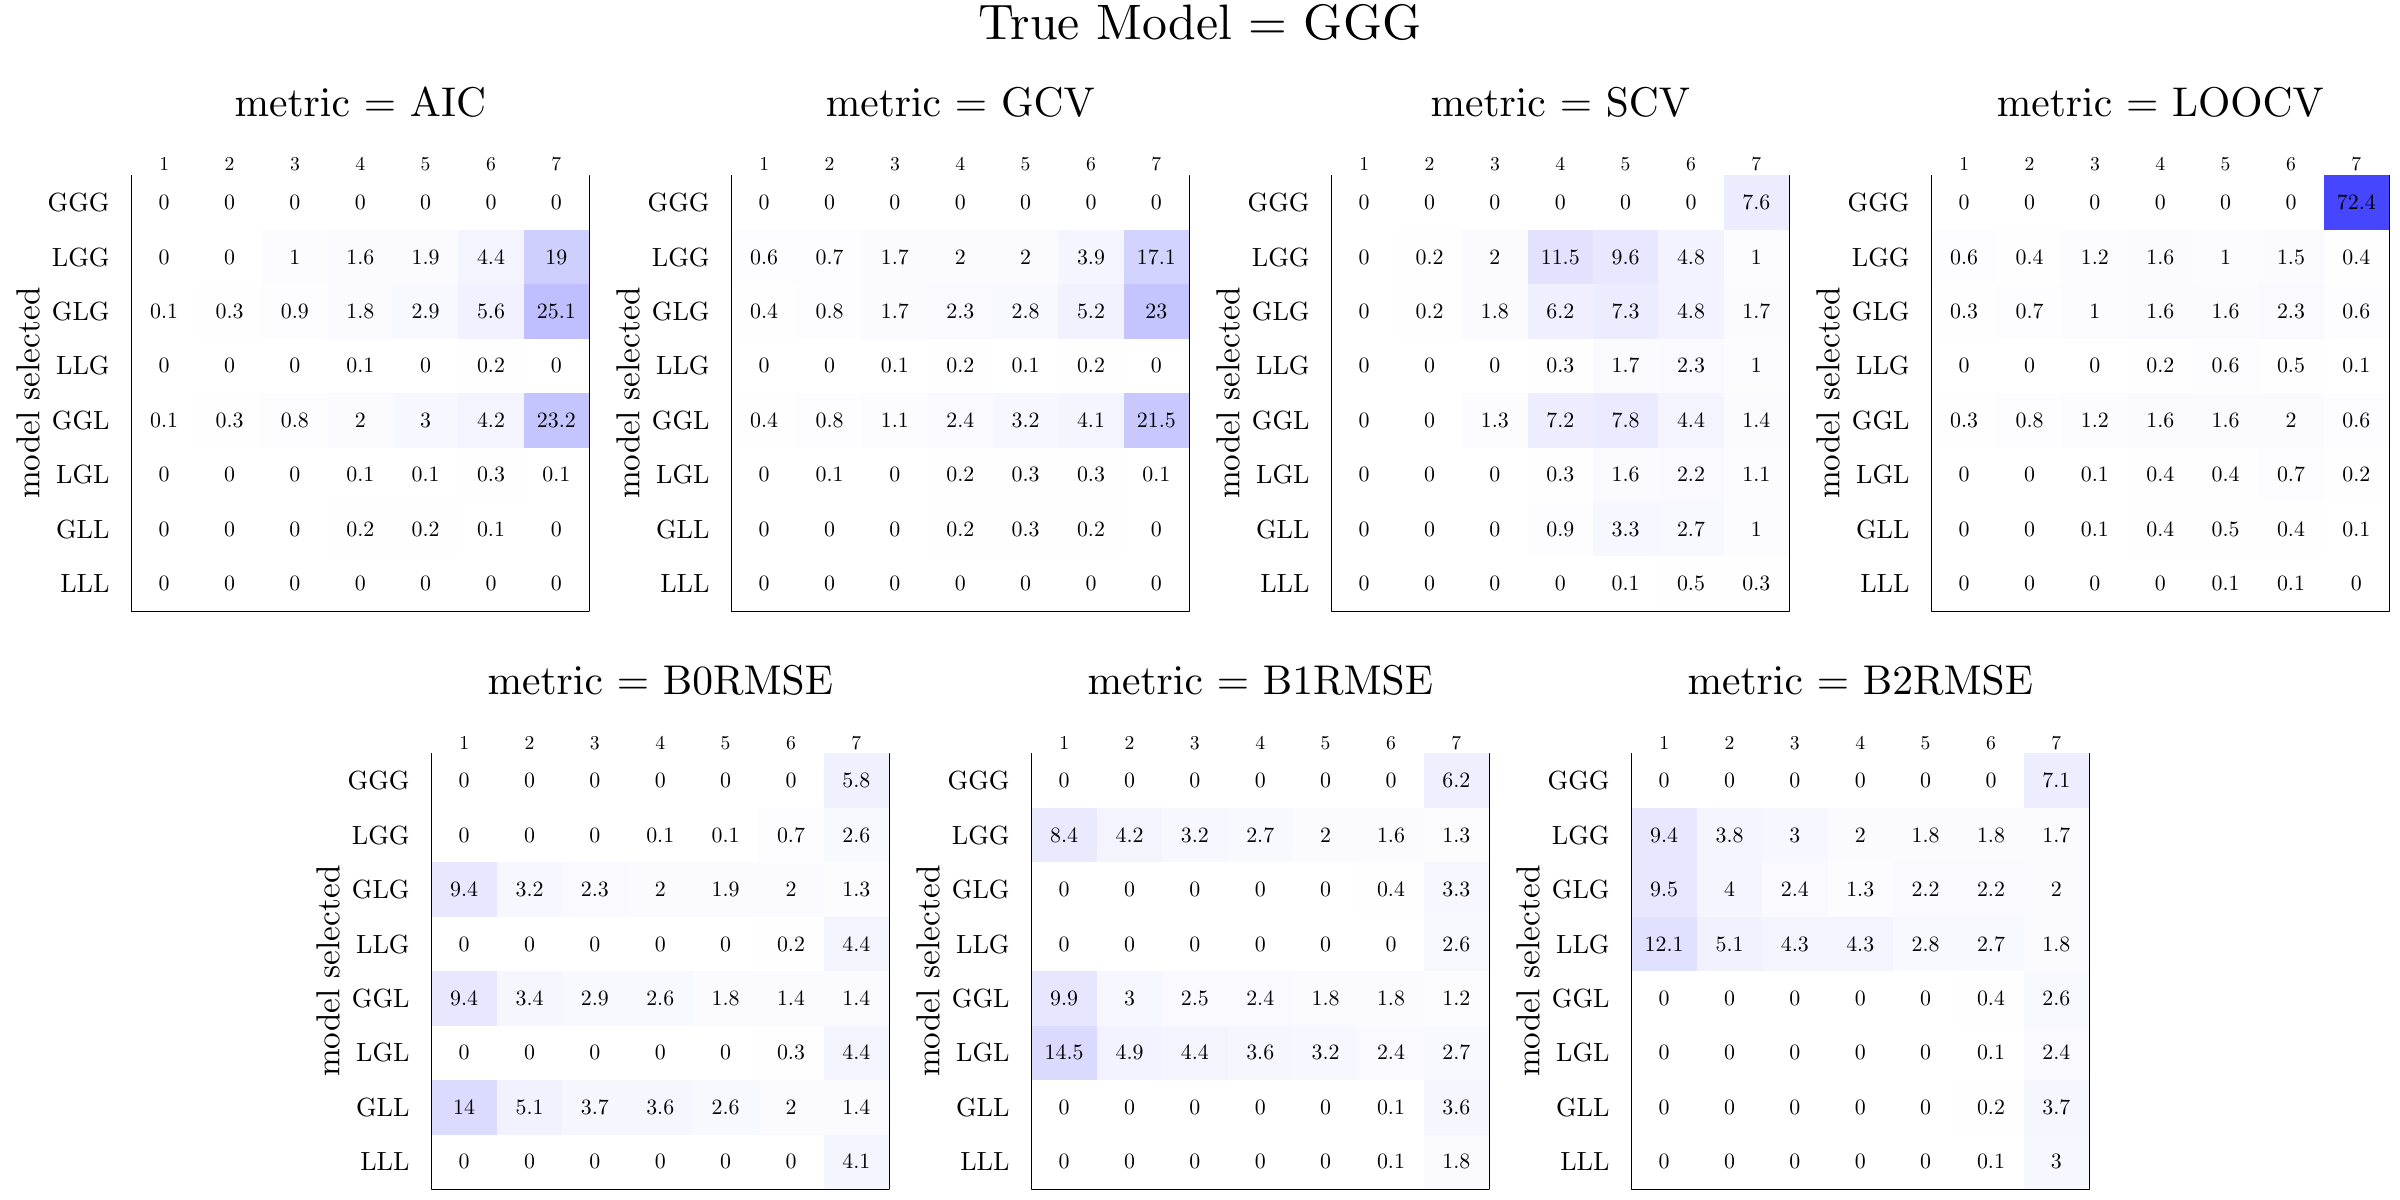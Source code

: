 % Created by tikzDevice version 0.8.1 on 2015-02-25 18:53:26
% !TEX encoding = UTF-8 Unicode
\documentclass{article}
\nonstopmode

\usepackage{tikz}

\usepackage[active,tightpage,psfixbb]{preview}

\PreviewEnvironment{pgfpicture}

\setlength\PreviewBorder{0pt}

\newcommand{\SweaveOpts}[1]{}  % do not interfere with LaTeX
\newcommand{\SweaveInput}[1]{} % because they are not real TeX commands
\newcommand{\Sexpr}[1]{}       % will only be parsed by R


%\usepackage{animate}
\usepackage[round]{natbib}
%\usepackage[nolists]{endfloat}
\usepackage[width = 5in]{geometry}
\usepackage{pdfpages, caption}
\usepackage{rotating}
\usepackage{caption, amsmath, graphicx, setspace, multirow, color, hyperref, array}
\usepackage{xcolor, colortbl}
\usepackage{arydshln}

\definecolor{Gray}{gray}{0.85}
\definecolor{Gray95}{gray}{0.95}
\definecolor{Gray75}{gray}{0.75}

\title{Can Conventional Measures Identify Geographically Varying Mixed Regression Relationships? A Simulation-based Analysis of Locally Weighted Regression}
\author{Aaron Swoboda}



\begin{document}

\begin{tikzpicture}[x=1pt,y=1pt]
\definecolor{fillColor}{RGB}{255,255,255}
\path[use as bounding box,fill=fillColor,fill opacity=0.00] (0,0) rectangle (867.24,433.62);
\begin{scope}
\path[clip] (  0.00,  0.00) rectangle (867.24,433.62);
\definecolor{drawColor}{RGB}{0,0,0}

\path[draw=drawColor,line width= 0.4pt,line join=round,line cap=round] ( 47.52,212.85) --
	(212.85,212.85) --
	(212.85,370.26) --
	( 47.52,370.26) --
	( 47.52,212.85);
\definecolor{fillColor}{RGB}{255,255,255}

\path[fill=fillColor] ( 47.52,350.58) rectangle ( 71.14,370.26);

\path[fill=fillColor] ( 47.52,330.91) rectangle ( 71.14,350.58);

\path[fill=fillColor] ( 47.52,311.23) rectangle ( 71.14,330.91);

\path[fill=fillColor] ( 47.52,291.56) rectangle ( 71.14,311.23);

\path[fill=fillColor] ( 47.52,271.88) rectangle ( 71.14,291.56);

\path[fill=fillColor] ( 47.52,252.20) rectangle ( 71.14,271.88);

\path[fill=fillColor] ( 47.52,232.53) rectangle ( 71.14,252.20);

\path[fill=fillColor] ( 47.52,212.85) rectangle ( 71.14,232.53);

\path[fill=fillColor] ( 71.14,350.58) rectangle ( 94.76,370.26);

\path[fill=fillColor] ( 71.14,330.91) rectangle ( 94.76,350.58);
\definecolor{fillColor}{RGB}{254,254,255}

\path[fill=fillColor] ( 71.14,311.23) rectangle ( 94.76,330.91);
\definecolor{fillColor}{RGB}{255,255,255}

\path[fill=fillColor] ( 71.14,291.56) rectangle ( 94.76,311.23);
\definecolor{fillColor}{RGB}{254,254,255}

\path[fill=fillColor] ( 71.14,271.88) rectangle ( 94.76,291.56);
\definecolor{fillColor}{RGB}{255,255,255}

\path[fill=fillColor] ( 71.14,252.20) rectangle ( 94.76,271.88);

\path[fill=fillColor] ( 71.14,232.53) rectangle ( 94.76,252.20);

\path[fill=fillColor] ( 71.14,212.85) rectangle ( 94.76,232.53);

\path[fill=fillColor] ( 94.76,350.58) rectangle (118.38,370.26);
\definecolor{fillColor}{RGB}{252,252,255}

\path[fill=fillColor] ( 94.76,330.91) rectangle (118.38,350.58);
\definecolor{fillColor}{RGB}{253,253,255}

\path[fill=fillColor] ( 94.76,311.23) rectangle (118.38,330.91);
\definecolor{fillColor}{RGB}{255,255,255}

\path[fill=fillColor] ( 94.76,291.56) rectangle (118.38,311.23);
\definecolor{fillColor}{RGB}{253,253,255}

\path[fill=fillColor] ( 94.76,271.88) rectangle (118.38,291.56);
\definecolor{fillColor}{RGB}{255,255,255}

\path[fill=fillColor] ( 94.76,252.20) rectangle (118.38,271.88);

\path[fill=fillColor] ( 94.76,232.53) rectangle (118.38,252.20);

\path[fill=fillColor] ( 94.76,212.85) rectangle (118.38,232.53);

\path[fill=fillColor] (118.38,350.58) rectangle (141.99,370.26);
\definecolor{fillColor}{RGB}{251,251,255}

\path[fill=fillColor] (118.38,330.91) rectangle (141.99,350.58);
\definecolor{fillColor}{RGB}{250,250,255}

\path[fill=fillColor] (118.38,311.23) rectangle (141.99,330.91);
\definecolor{fillColor}{RGB}{255,255,255}

\path[fill=fillColor] (118.38,291.56) rectangle (141.99,311.23);
\definecolor{fillColor}{RGB}{250,250,255}

\path[fill=fillColor] (118.38,271.88) rectangle (141.99,291.56);
\definecolor{fillColor}{RGB}{255,255,255}

\path[fill=fillColor] (118.38,252.20) rectangle (141.99,271.88);
\definecolor{fillColor}{RGB}{254,254,255}

\path[fill=fillColor] (118.38,232.53) rectangle (141.99,252.20);
\definecolor{fillColor}{RGB}{255,255,255}

\path[fill=fillColor] (118.38,212.85) rectangle (141.99,232.53);

\path[fill=fillColor] (141.99,350.58) rectangle (165.61,370.26);
\definecolor{fillColor}{RGB}{250,250,255}

\path[fill=fillColor] (141.99,330.91) rectangle (165.61,350.58);
\definecolor{fillColor}{RGB}{248,248,255}

\path[fill=fillColor] (141.99,311.23) rectangle (165.61,330.91);
\definecolor{fillColor}{RGB}{255,255,255}

\path[fill=fillColor] (141.99,291.56) rectangle (165.61,311.23);
\definecolor{fillColor}{RGB}{247,247,255}

\path[fill=fillColor] (141.99,271.88) rectangle (165.61,291.56);
\definecolor{fillColor}{RGB}{255,255,255}

\path[fill=fillColor] (141.99,252.20) rectangle (165.61,271.88);
\definecolor{fillColor}{RGB}{254,254,255}

\path[fill=fillColor] (141.99,232.53) rectangle (165.61,252.20);
\definecolor{fillColor}{RGB}{255,255,255}

\path[fill=fillColor] (141.99,212.85) rectangle (165.61,232.53);

\path[fill=fillColor] (165.61,350.58) rectangle (189.23,370.26);
\definecolor{fillColor}{RGB}{244,244,255}

\path[fill=fillColor] (165.61,330.91) rectangle (189.23,350.58);
\definecolor{fillColor}{RGB}{241,241,255}

\path[fill=fillColor] (165.61,311.23) rectangle (189.23,330.91);
\definecolor{fillColor}{RGB}{254,254,255}

\path[fill=fillColor] (165.61,291.56) rectangle (189.23,311.23);
\definecolor{fillColor}{RGB}{244,244,255}

\path[fill=fillColor] (165.61,271.88) rectangle (189.23,291.56);
\definecolor{fillColor}{RGB}{254,254,255}

\path[fill=fillColor] (165.61,252.20) rectangle (189.23,271.88);
\definecolor{fillColor}{RGB}{255,255,255}

\path[fill=fillColor] (165.61,232.53) rectangle (189.23,252.20);

\path[fill=fillColor] (165.61,212.85) rectangle (189.23,232.53);

\path[fill=fillColor] (189.23,350.58) rectangle (212.85,370.26);
\definecolor{fillColor}{RGB}{207,207,255}

\path[fill=fillColor] (189.23,330.91) rectangle (212.85,350.58);
\definecolor{fillColor}{RGB}{191,191,255}

\path[fill=fillColor] (189.23,311.23) rectangle (212.85,330.91);
\definecolor{fillColor}{RGB}{255,255,255}

\path[fill=fillColor] (189.23,291.56) rectangle (212.85,311.23);
\definecolor{fillColor}{RGB}{196,196,255}

\path[fill=fillColor] (189.23,271.88) rectangle (212.85,291.56);
\definecolor{fillColor}{RGB}{255,255,255}

\path[fill=fillColor] (189.23,252.20) rectangle (212.85,271.88);

\path[fill=fillColor] (189.23,232.53) rectangle (212.85,252.20);

\path[fill=fillColor] (189.23,212.85) rectangle (212.85,232.53);

\node[text=drawColor,anchor=base,inner sep=0pt, outer sep=0pt, scale=  0.79] at ( 59.33,357.88) {0};

\node[text=drawColor,anchor=base,inner sep=0pt, outer sep=0pt, scale=  0.79] at ( 59.33,338.21) {0};

\node[text=drawColor,anchor=base,inner sep=0pt, outer sep=0pt, scale=  0.79] at ( 59.33,318.53) {0.1};

\node[text=drawColor,anchor=base,inner sep=0pt, outer sep=0pt, scale=  0.79] at ( 59.33,298.85) {0};

\node[text=drawColor,anchor=base,inner sep=0pt, outer sep=0pt, scale=  0.79] at ( 59.33,279.18) {0.1};

\node[text=drawColor,anchor=base,inner sep=0pt, outer sep=0pt, scale=  0.79] at ( 59.33,259.50) {0};

\node[text=drawColor,anchor=base,inner sep=0pt, outer sep=0pt, scale=  0.79] at ( 59.33,239.82) {0};

\node[text=drawColor,anchor=base,inner sep=0pt, outer sep=0pt, scale=  0.79] at ( 59.33,220.15) {0};

\node[text=drawColor,anchor=base,inner sep=0pt, outer sep=0pt, scale=  0.79] at ( 82.95,357.88) {0};

\node[text=drawColor,anchor=base,inner sep=0pt, outer sep=0pt, scale=  0.79] at ( 82.95,338.21) {0};

\node[text=drawColor,anchor=base,inner sep=0pt, outer sep=0pt, scale=  0.79] at ( 82.95,318.53) {0.3};

\node[text=drawColor,anchor=base,inner sep=0pt, outer sep=0pt, scale=  0.79] at ( 82.95,298.85) {0};

\node[text=drawColor,anchor=base,inner sep=0pt, outer sep=0pt, scale=  0.79] at ( 82.95,279.18) {0.3};

\node[text=drawColor,anchor=base,inner sep=0pt, outer sep=0pt, scale=  0.79] at ( 82.95,259.50) {0};

\node[text=drawColor,anchor=base,inner sep=0pt, outer sep=0pt, scale=  0.79] at ( 82.95,239.82) {0};

\node[text=drawColor,anchor=base,inner sep=0pt, outer sep=0pt, scale=  0.79] at ( 82.95,220.15) {0};

\node[text=drawColor,anchor=base,inner sep=0pt, outer sep=0pt, scale=  0.79] at (106.57,357.88) {0};

\node[text=drawColor,anchor=base,inner sep=0pt, outer sep=0pt, scale=  0.79] at (106.57,338.21) {1};

\node[text=drawColor,anchor=base,inner sep=0pt, outer sep=0pt, scale=  0.79] at (106.57,318.53) {0.9};

\node[text=drawColor,anchor=base,inner sep=0pt, outer sep=0pt, scale=  0.79] at (106.57,298.85) {0};

\node[text=drawColor,anchor=base,inner sep=0pt, outer sep=0pt, scale=  0.79] at (106.57,279.18) {0.8};

\node[text=drawColor,anchor=base,inner sep=0pt, outer sep=0pt, scale=  0.79] at (106.57,259.50) {0};

\node[text=drawColor,anchor=base,inner sep=0pt, outer sep=0pt, scale=  0.79] at (106.57,239.82) {0};

\node[text=drawColor,anchor=base,inner sep=0pt, outer sep=0pt, scale=  0.79] at (106.57,220.15) {0};

\node[text=drawColor,anchor=base,inner sep=0pt, outer sep=0pt, scale=  0.79] at (130.19,357.88) {0};

\node[text=drawColor,anchor=base,inner sep=0pt, outer sep=0pt, scale=  0.79] at (130.19,338.21) {1.6};

\node[text=drawColor,anchor=base,inner sep=0pt, outer sep=0pt, scale=  0.79] at (130.19,318.53) {1.8};

\node[text=drawColor,anchor=base,inner sep=0pt, outer sep=0pt, scale=  0.79] at (130.19,298.85) {0.1};

\node[text=drawColor,anchor=base,inner sep=0pt, outer sep=0pt, scale=  0.79] at (130.19,279.18) {2};

\node[text=drawColor,anchor=base,inner sep=0pt, outer sep=0pt, scale=  0.79] at (130.19,259.50) {0.1};

\node[text=drawColor,anchor=base,inner sep=0pt, outer sep=0pt, scale=  0.79] at (130.19,239.82) {0.2};

\node[text=drawColor,anchor=base,inner sep=0pt, outer sep=0pt, scale=  0.79] at (130.19,220.15) {0};

\node[text=drawColor,anchor=base,inner sep=0pt, outer sep=0pt, scale=  0.79] at (153.80,357.88) {0};

\node[text=drawColor,anchor=base,inner sep=0pt, outer sep=0pt, scale=  0.79] at (153.80,338.21) {1.9};

\node[text=drawColor,anchor=base,inner sep=0pt, outer sep=0pt, scale=  0.79] at (153.80,318.53) {2.9};

\node[text=drawColor,anchor=base,inner sep=0pt, outer sep=0pt, scale=  0.79] at (153.80,298.85) {0};

\node[text=drawColor,anchor=base,inner sep=0pt, outer sep=0pt, scale=  0.79] at (153.80,279.18) {3};

\node[text=drawColor,anchor=base,inner sep=0pt, outer sep=0pt, scale=  0.79] at (153.80,259.50) {0.1};

\node[text=drawColor,anchor=base,inner sep=0pt, outer sep=0pt, scale=  0.79] at (153.80,239.82) {0.2};

\node[text=drawColor,anchor=base,inner sep=0pt, outer sep=0pt, scale=  0.79] at (153.80,220.15) {0};

\node[text=drawColor,anchor=base,inner sep=0pt, outer sep=0pt, scale=  0.79] at (177.42,357.88) {0};

\node[text=drawColor,anchor=base,inner sep=0pt, outer sep=0pt, scale=  0.79] at (177.42,338.21) {4.4};

\node[text=drawColor,anchor=base,inner sep=0pt, outer sep=0pt, scale=  0.79] at (177.42,318.53) {5.6};

\node[text=drawColor,anchor=base,inner sep=0pt, outer sep=0pt, scale=  0.79] at (177.42,298.85) {0.2};

\node[text=drawColor,anchor=base,inner sep=0pt, outer sep=0pt, scale=  0.79] at (177.42,279.18) {4.2};

\node[text=drawColor,anchor=base,inner sep=0pt, outer sep=0pt, scale=  0.79] at (177.42,259.50) {0.3};

\node[text=drawColor,anchor=base,inner sep=0pt, outer sep=0pt, scale=  0.79] at (177.42,239.82) {0.1};

\node[text=drawColor,anchor=base,inner sep=0pt, outer sep=0pt, scale=  0.79] at (177.42,220.15) {0};

\node[text=drawColor,anchor=base,inner sep=0pt, outer sep=0pt, scale=  0.79] at (201.04,357.88) {0};

\node[text=drawColor,anchor=base,inner sep=0pt, outer sep=0pt, scale=  0.79] at (201.04,338.21) {19};

\node[text=drawColor,anchor=base,inner sep=0pt, outer sep=0pt, scale=  0.79] at (201.04,318.53) {25.1};

\node[text=drawColor,anchor=base,inner sep=0pt, outer sep=0pt, scale=  0.79] at (201.04,298.85) {0};

\node[text=drawColor,anchor=base,inner sep=0pt, outer sep=0pt, scale=  0.79] at (201.04,279.18) {23.2};

\node[text=drawColor,anchor=base,inner sep=0pt, outer sep=0pt, scale=  0.79] at (201.04,259.50) {0.1};

\node[text=drawColor,anchor=base,inner sep=0pt, outer sep=0pt, scale=  0.79] at (201.04,239.82) {0};

\node[text=drawColor,anchor=base,inner sep=0pt, outer sep=0pt, scale=  0.79] at (201.04,220.15) {0};

\node[text=drawColor,anchor=base,inner sep=0pt, outer sep=0pt, scale=  0.71] at ( 59.33,371.84) {1};

\node[text=drawColor,anchor=base,inner sep=0pt, outer sep=0pt, scale=  0.71] at ( 82.95,371.84) {2};

\node[text=drawColor,anchor=base,inner sep=0pt, outer sep=0pt, scale=  0.71] at (106.57,371.84) {3};

\node[text=drawColor,anchor=base,inner sep=0pt, outer sep=0pt, scale=  0.71] at (130.19,371.84) {4};

\node[text=drawColor,anchor=base,inner sep=0pt, outer sep=0pt, scale=  0.71] at (153.80,371.84) {5};

\node[text=drawColor,anchor=base,inner sep=0pt, outer sep=0pt, scale=  0.71] at (177.42,371.84) {6};

\node[text=drawColor,anchor=base,inner sep=0pt, outer sep=0pt, scale=  0.71] at (201.04,371.84) {7};

\node[text=drawColor,anchor=base east,inner sep=0pt, outer sep=0pt, scale=  0.95] at ( 39.60,219.42) {LLL};

\node[text=drawColor,anchor=base east,inner sep=0pt, outer sep=0pt, scale=  0.95] at ( 39.60,239.09) {GLL};

\node[text=drawColor,anchor=base east,inner sep=0pt, outer sep=0pt, scale=  0.95] at ( 39.60,258.77) {LGL};

\node[text=drawColor,anchor=base east,inner sep=0pt, outer sep=0pt, scale=  0.95] at ( 39.60,278.44) {GGL};

\node[text=drawColor,anchor=base east,inner sep=0pt, outer sep=0pt, scale=  0.95] at ( 39.60,298.12) {LLG};

\node[text=drawColor,anchor=base east,inner sep=0pt, outer sep=0pt, scale=  0.95] at ( 39.60,317.80) {GLG};

\node[text=drawColor,anchor=base east,inner sep=0pt, outer sep=0pt, scale=  0.95] at ( 39.60,337.47) {LGG};

\node[text=drawColor,anchor=base east,inner sep=0pt, outer sep=0pt, scale=  0.95] at ( 39.60,357.15) {GGG};

\node[text=drawColor,rotate= 90.00,anchor=base,inner sep=0pt, outer sep=0pt, scale=  1.20] at ( 14.26,291.56) {model selected};

\node[text=drawColor,anchor=base,inner sep=0pt, outer sep=0pt, scale=  1.50] at (130.19,391.64) {metric = AIC};
\end{scope}
\begin{scope}
\path[clip] (  0.00,  0.00) rectangle (867.24,433.62);
\definecolor{drawColor}{RGB}{0,0,0}

\path[draw=drawColor,line width= 0.4pt,line join=round,line cap=round] (264.33,212.85) --
	(429.66,212.85) --
	(429.66,370.26) --
	(264.33,370.26) --
	(264.33,212.85);
\definecolor{fillColor}{RGB}{255,255,255}

\path[fill=fillColor] (264.33,350.58) rectangle (287.95,370.26);
\definecolor{fillColor}{RGB}{253,253,255}

\path[fill=fillColor] (264.33,330.91) rectangle (287.95,350.58);
\definecolor{fillColor}{RGB}{254,254,255}

\path[fill=fillColor] (264.33,311.23) rectangle (287.95,330.91);
\definecolor{fillColor}{RGB}{255,255,255}

\path[fill=fillColor] (264.33,291.56) rectangle (287.95,311.23);
\definecolor{fillColor}{RGB}{254,254,255}

\path[fill=fillColor] (264.33,271.88) rectangle (287.95,291.56);
\definecolor{fillColor}{RGB}{255,255,255}

\path[fill=fillColor] (264.33,252.20) rectangle (287.95,271.88);

\path[fill=fillColor] (264.33,232.53) rectangle (287.95,252.20);

\path[fill=fillColor] (264.33,212.85) rectangle (287.95,232.53);

\path[fill=fillColor] (287.95,350.58) rectangle (311.57,370.26);
\definecolor{fillColor}{RGB}{253,253,255}

\path[fill=fillColor] (287.95,330.91) rectangle (311.57,350.58);

\path[fill=fillColor] (287.95,311.23) rectangle (311.57,330.91);
\definecolor{fillColor}{RGB}{255,255,255}

\path[fill=fillColor] (287.95,291.56) rectangle (311.57,311.23);
\definecolor{fillColor}{RGB}{253,253,255}

\path[fill=fillColor] (287.95,271.88) rectangle (311.57,291.56);
\definecolor{fillColor}{RGB}{255,255,255}

\path[fill=fillColor] (287.95,252.20) rectangle (311.57,271.88);

\path[fill=fillColor] (287.95,232.53) rectangle (311.57,252.20);

\path[fill=fillColor] (287.95,212.85) rectangle (311.57,232.53);

\path[fill=fillColor] (311.57,350.58) rectangle (335.19,370.26);
\definecolor{fillColor}{RGB}{251,251,255}

\path[fill=fillColor] (311.57,330.91) rectangle (335.19,350.58);

\path[fill=fillColor] (311.57,311.23) rectangle (335.19,330.91);
\definecolor{fillColor}{RGB}{255,255,255}

\path[fill=fillColor] (311.57,291.56) rectangle (335.19,311.23);
\definecolor{fillColor}{RGB}{252,252,255}

\path[fill=fillColor] (311.57,271.88) rectangle (335.19,291.56);
\definecolor{fillColor}{RGB}{255,255,255}

\path[fill=fillColor] (311.57,252.20) rectangle (335.19,271.88);

\path[fill=fillColor] (311.57,232.53) rectangle (335.19,252.20);

\path[fill=fillColor] (311.57,212.85) rectangle (335.19,232.53);

\path[fill=fillColor] (335.19,350.58) rectangle (358.80,370.26);
\definecolor{fillColor}{RGB}{250,250,255}

\path[fill=fillColor] (335.19,330.91) rectangle (358.80,350.58);
\definecolor{fillColor}{RGB}{249,249,255}

\path[fill=fillColor] (335.19,311.23) rectangle (358.80,330.91);
\definecolor{fillColor}{RGB}{254,254,255}

\path[fill=fillColor] (335.19,291.56) rectangle (358.80,311.23);
\definecolor{fillColor}{RGB}{249,249,255}

\path[fill=fillColor] (335.19,271.88) rectangle (358.80,291.56);
\definecolor{fillColor}{RGB}{254,254,255}

\path[fill=fillColor] (335.19,252.20) rectangle (358.80,271.88);

\path[fill=fillColor] (335.19,232.53) rectangle (358.80,252.20);
\definecolor{fillColor}{RGB}{255,255,255}

\path[fill=fillColor] (335.19,212.85) rectangle (358.80,232.53);

\path[fill=fillColor] (358.80,350.58) rectangle (382.42,370.26);
\definecolor{fillColor}{RGB}{250,250,255}

\path[fill=fillColor] (358.80,330.91) rectangle (382.42,350.58);
\definecolor{fillColor}{RGB}{248,248,255}

\path[fill=fillColor] (358.80,311.23) rectangle (382.42,330.91);
\definecolor{fillColor}{RGB}{255,255,255}

\path[fill=fillColor] (358.80,291.56) rectangle (382.42,311.23);
\definecolor{fillColor}{RGB}{247,247,255}

\path[fill=fillColor] (358.80,271.88) rectangle (382.42,291.56);
\definecolor{fillColor}{RGB}{254,254,255}

\path[fill=fillColor] (358.80,252.20) rectangle (382.42,271.88);

\path[fill=fillColor] (358.80,232.53) rectangle (382.42,252.20);
\definecolor{fillColor}{RGB}{255,255,255}

\path[fill=fillColor] (358.80,212.85) rectangle (382.42,232.53);

\path[fill=fillColor] (382.42,350.58) rectangle (406.04,370.26);
\definecolor{fillColor}{RGB}{245,245,255}

\path[fill=fillColor] (382.42,330.91) rectangle (406.04,350.58);
\definecolor{fillColor}{RGB}{242,242,255}

\path[fill=fillColor] (382.42,311.23) rectangle (406.04,330.91);
\definecolor{fillColor}{RGB}{254,254,255}

\path[fill=fillColor] (382.42,291.56) rectangle (406.04,311.23);
\definecolor{fillColor}{RGB}{245,245,255}

\path[fill=fillColor] (382.42,271.88) rectangle (406.04,291.56);
\definecolor{fillColor}{RGB}{254,254,255}

\path[fill=fillColor] (382.42,252.20) rectangle (406.04,271.88);

\path[fill=fillColor] (382.42,232.53) rectangle (406.04,252.20);
\definecolor{fillColor}{RGB}{255,255,255}

\path[fill=fillColor] (382.42,212.85) rectangle (406.04,232.53);

\path[fill=fillColor] (406.04,350.58) rectangle (429.66,370.26);
\definecolor{fillColor}{RGB}{211,211,255}

\path[fill=fillColor] (406.04,330.91) rectangle (429.66,350.58);
\definecolor{fillColor}{RGB}{196,196,255}

\path[fill=fillColor] (406.04,311.23) rectangle (429.66,330.91);
\definecolor{fillColor}{RGB}{255,255,255}

\path[fill=fillColor] (406.04,291.56) rectangle (429.66,311.23);
\definecolor{fillColor}{RGB}{200,200,255}

\path[fill=fillColor] (406.04,271.88) rectangle (429.66,291.56);
\definecolor{fillColor}{RGB}{255,255,255}

\path[fill=fillColor] (406.04,252.20) rectangle (429.66,271.88);

\path[fill=fillColor] (406.04,232.53) rectangle (429.66,252.20);

\path[fill=fillColor] (406.04,212.85) rectangle (429.66,232.53);

\node[text=drawColor,anchor=base,inner sep=0pt, outer sep=0pt, scale=  0.79] at (276.14,357.88) {0};

\node[text=drawColor,anchor=base,inner sep=0pt, outer sep=0pt, scale=  0.79] at (276.14,338.21) {0.6};

\node[text=drawColor,anchor=base,inner sep=0pt, outer sep=0pt, scale=  0.79] at (276.14,318.53) {0.4};

\node[text=drawColor,anchor=base,inner sep=0pt, outer sep=0pt, scale=  0.79] at (276.14,298.85) {0};

\node[text=drawColor,anchor=base,inner sep=0pt, outer sep=0pt, scale=  0.79] at (276.14,279.18) {0.4};

\node[text=drawColor,anchor=base,inner sep=0pt, outer sep=0pt, scale=  0.79] at (276.14,259.50) {0};

\node[text=drawColor,anchor=base,inner sep=0pt, outer sep=0pt, scale=  0.79] at (276.14,239.82) {0};

\node[text=drawColor,anchor=base,inner sep=0pt, outer sep=0pt, scale=  0.79] at (276.14,220.15) {0};

\node[text=drawColor,anchor=base,inner sep=0pt, outer sep=0pt, scale=  0.79] at (299.76,357.88) {0};

\node[text=drawColor,anchor=base,inner sep=0pt, outer sep=0pt, scale=  0.79] at (299.76,338.21) {0.7};

\node[text=drawColor,anchor=base,inner sep=0pt, outer sep=0pt, scale=  0.79] at (299.76,318.53) {0.8};

\node[text=drawColor,anchor=base,inner sep=0pt, outer sep=0pt, scale=  0.79] at (299.76,298.85) {0};

\node[text=drawColor,anchor=base,inner sep=0pt, outer sep=0pt, scale=  0.79] at (299.76,279.18) {0.8};

\node[text=drawColor,anchor=base,inner sep=0pt, outer sep=0pt, scale=  0.79] at (299.76,259.50) {0.1};

\node[text=drawColor,anchor=base,inner sep=0pt, outer sep=0pt, scale=  0.79] at (299.76,239.82) {0};

\node[text=drawColor,anchor=base,inner sep=0pt, outer sep=0pt, scale=  0.79] at (299.76,220.15) {0};

\node[text=drawColor,anchor=base,inner sep=0pt, outer sep=0pt, scale=  0.79] at (323.38,357.88) {0};

\node[text=drawColor,anchor=base,inner sep=0pt, outer sep=0pt, scale=  0.79] at (323.38,338.21) {1.7};

\node[text=drawColor,anchor=base,inner sep=0pt, outer sep=0pt, scale=  0.79] at (323.38,318.53) {1.7};

\node[text=drawColor,anchor=base,inner sep=0pt, outer sep=0pt, scale=  0.79] at (323.38,298.85) {0.1};

\node[text=drawColor,anchor=base,inner sep=0pt, outer sep=0pt, scale=  0.79] at (323.38,279.18) {1.1};

\node[text=drawColor,anchor=base,inner sep=0pt, outer sep=0pt, scale=  0.79] at (323.38,259.50) {0};

\node[text=drawColor,anchor=base,inner sep=0pt, outer sep=0pt, scale=  0.79] at (323.38,239.82) {0};

\node[text=drawColor,anchor=base,inner sep=0pt, outer sep=0pt, scale=  0.79] at (323.38,220.15) {0};

\node[text=drawColor,anchor=base,inner sep=0pt, outer sep=0pt, scale=  0.79] at (347.00,357.88) {0};

\node[text=drawColor,anchor=base,inner sep=0pt, outer sep=0pt, scale=  0.79] at (347.00,338.21) {2};

\node[text=drawColor,anchor=base,inner sep=0pt, outer sep=0pt, scale=  0.79] at (347.00,318.53) {2.3};

\node[text=drawColor,anchor=base,inner sep=0pt, outer sep=0pt, scale=  0.79] at (347.00,298.85) {0.2};

\node[text=drawColor,anchor=base,inner sep=0pt, outer sep=0pt, scale=  0.79] at (347.00,279.18) {2.4};

\node[text=drawColor,anchor=base,inner sep=0pt, outer sep=0pt, scale=  0.79] at (347.00,259.50) {0.2};

\node[text=drawColor,anchor=base,inner sep=0pt, outer sep=0pt, scale=  0.79] at (347.00,239.82) {0.2};

\node[text=drawColor,anchor=base,inner sep=0pt, outer sep=0pt, scale=  0.79] at (347.00,220.15) {0};

\node[text=drawColor,anchor=base,inner sep=0pt, outer sep=0pt, scale=  0.79] at (370.61,357.88) {0};

\node[text=drawColor,anchor=base,inner sep=0pt, outer sep=0pt, scale=  0.79] at (370.61,338.21) {2};

\node[text=drawColor,anchor=base,inner sep=0pt, outer sep=0pt, scale=  0.79] at (370.61,318.53) {2.8};

\node[text=drawColor,anchor=base,inner sep=0pt, outer sep=0pt, scale=  0.79] at (370.61,298.85) {0.1};

\node[text=drawColor,anchor=base,inner sep=0pt, outer sep=0pt, scale=  0.79] at (370.61,279.18) {3.2};

\node[text=drawColor,anchor=base,inner sep=0pt, outer sep=0pt, scale=  0.79] at (370.61,259.50) {0.3};

\node[text=drawColor,anchor=base,inner sep=0pt, outer sep=0pt, scale=  0.79] at (370.61,239.82) {0.3};

\node[text=drawColor,anchor=base,inner sep=0pt, outer sep=0pt, scale=  0.79] at (370.61,220.15) {0};

\node[text=drawColor,anchor=base,inner sep=0pt, outer sep=0pt, scale=  0.79] at (394.23,357.88) {0};

\node[text=drawColor,anchor=base,inner sep=0pt, outer sep=0pt, scale=  0.79] at (394.23,338.21) {3.9};

\node[text=drawColor,anchor=base,inner sep=0pt, outer sep=0pt, scale=  0.79] at (394.23,318.53) {5.2};

\node[text=drawColor,anchor=base,inner sep=0pt, outer sep=0pt, scale=  0.79] at (394.23,298.85) {0.2};

\node[text=drawColor,anchor=base,inner sep=0pt, outer sep=0pt, scale=  0.79] at (394.23,279.18) {4.1};

\node[text=drawColor,anchor=base,inner sep=0pt, outer sep=0pt, scale=  0.79] at (394.23,259.50) {0.3};

\node[text=drawColor,anchor=base,inner sep=0pt, outer sep=0pt, scale=  0.79] at (394.23,239.82) {0.2};

\node[text=drawColor,anchor=base,inner sep=0pt, outer sep=0pt, scale=  0.79] at (394.23,220.15) {0};

\node[text=drawColor,anchor=base,inner sep=0pt, outer sep=0pt, scale=  0.79] at (417.85,357.88) {0};

\node[text=drawColor,anchor=base,inner sep=0pt, outer sep=0pt, scale=  0.79] at (417.85,338.21) {17.1};

\node[text=drawColor,anchor=base,inner sep=0pt, outer sep=0pt, scale=  0.79] at (417.85,318.53) {23};

\node[text=drawColor,anchor=base,inner sep=0pt, outer sep=0pt, scale=  0.79] at (417.85,298.85) {0};

\node[text=drawColor,anchor=base,inner sep=0pt, outer sep=0pt, scale=  0.79] at (417.85,279.18) {21.5};

\node[text=drawColor,anchor=base,inner sep=0pt, outer sep=0pt, scale=  0.79] at (417.85,259.50) {0.1};

\node[text=drawColor,anchor=base,inner sep=0pt, outer sep=0pt, scale=  0.79] at (417.85,239.82) {0};

\node[text=drawColor,anchor=base,inner sep=0pt, outer sep=0pt, scale=  0.79] at (417.85,220.15) {0};

\node[text=drawColor,anchor=base,inner sep=0pt, outer sep=0pt, scale=  0.71] at (276.14,371.84) {1};

\node[text=drawColor,anchor=base,inner sep=0pt, outer sep=0pt, scale=  0.71] at (299.76,371.84) {2};

\node[text=drawColor,anchor=base,inner sep=0pt, outer sep=0pt, scale=  0.71] at (323.38,371.84) {3};

\node[text=drawColor,anchor=base,inner sep=0pt, outer sep=0pt, scale=  0.71] at (347.00,371.84) {4};

\node[text=drawColor,anchor=base,inner sep=0pt, outer sep=0pt, scale=  0.71] at (370.61,371.84) {5};

\node[text=drawColor,anchor=base,inner sep=0pt, outer sep=0pt, scale=  0.71] at (394.23,371.84) {6};

\node[text=drawColor,anchor=base,inner sep=0pt, outer sep=0pt, scale=  0.71] at (417.85,371.84) {7};

\node[text=drawColor,anchor=base east,inner sep=0pt, outer sep=0pt, scale=  0.95] at (256.41,219.42) {LLL};

\node[text=drawColor,anchor=base east,inner sep=0pt, outer sep=0pt, scale=  0.95] at (256.41,239.09) {GLL};

\node[text=drawColor,anchor=base east,inner sep=0pt, outer sep=0pt, scale=  0.95] at (256.41,258.77) {LGL};

\node[text=drawColor,anchor=base east,inner sep=0pt, outer sep=0pt, scale=  0.95] at (256.41,278.44) {GGL};

\node[text=drawColor,anchor=base east,inner sep=0pt, outer sep=0pt, scale=  0.95] at (256.41,298.12) {LLG};

\node[text=drawColor,anchor=base east,inner sep=0pt, outer sep=0pt, scale=  0.95] at (256.41,317.80) {GLG};

\node[text=drawColor,anchor=base east,inner sep=0pt, outer sep=0pt, scale=  0.95] at (256.41,337.47) {LGG};

\node[text=drawColor,anchor=base east,inner sep=0pt, outer sep=0pt, scale=  0.95] at (256.41,357.15) {GGG};

\node[text=drawColor,rotate= 90.00,anchor=base,inner sep=0pt, outer sep=0pt, scale=  1.20] at (231.07,291.56) {model selected};

\node[text=drawColor,anchor=base,inner sep=0pt, outer sep=0pt, scale=  1.50] at (347.00,391.64) {metric = GCV};
\end{scope}
\begin{scope}
\path[clip] (  0.00,  0.00) rectangle (867.24,433.62);
\definecolor{drawColor}{RGB}{0,0,0}

\path[draw=drawColor,line width= 0.4pt,line join=round,line cap=round] (481.14,212.85) --
	(646.47,212.85) --
	(646.47,370.26) --
	(481.14,370.26) --
	(481.14,212.85);
\definecolor{fillColor}{RGB}{255,255,255}

\path[fill=fillColor] (481.14,350.58) rectangle (504.76,370.26);

\path[fill=fillColor] (481.14,330.91) rectangle (504.76,350.58);

\path[fill=fillColor] (481.14,311.23) rectangle (504.76,330.91);

\path[fill=fillColor] (481.14,291.56) rectangle (504.76,311.23);

\path[fill=fillColor] (481.14,271.88) rectangle (504.76,291.56);

\path[fill=fillColor] (481.14,252.20) rectangle (504.76,271.88);

\path[fill=fillColor] (481.14,232.53) rectangle (504.76,252.20);

\path[fill=fillColor] (481.14,212.85) rectangle (504.76,232.53);

\path[fill=fillColor] (504.76,350.58) rectangle (528.38,370.26);
\definecolor{fillColor}{RGB}{254,254,255}

\path[fill=fillColor] (504.76,330.91) rectangle (528.38,350.58);

\path[fill=fillColor] (504.76,311.23) rectangle (528.38,330.91);
\definecolor{fillColor}{RGB}{255,255,255}

\path[fill=fillColor] (504.76,291.56) rectangle (528.38,311.23);

\path[fill=fillColor] (504.76,271.88) rectangle (528.38,291.56);

\path[fill=fillColor] (504.76,252.20) rectangle (528.38,271.88);

\path[fill=fillColor] (504.76,232.53) rectangle (528.38,252.20);

\path[fill=fillColor] (504.76,212.85) rectangle (528.38,232.53);

\path[fill=fillColor] (528.38,350.58) rectangle (552.00,370.26);
\definecolor{fillColor}{RGB}{250,250,255}

\path[fill=fillColor] (528.38,330.91) rectangle (552.00,350.58);

\path[fill=fillColor] (528.38,311.23) rectangle (552.00,330.91);
\definecolor{fillColor}{RGB}{255,255,255}

\path[fill=fillColor] (528.38,291.56) rectangle (552.00,311.23);
\definecolor{fillColor}{RGB}{252,252,255}

\path[fill=fillColor] (528.38,271.88) rectangle (552.00,291.56);
\definecolor{fillColor}{RGB}{255,255,255}

\path[fill=fillColor] (528.38,252.20) rectangle (552.00,271.88);

\path[fill=fillColor] (528.38,232.53) rectangle (552.00,252.20);

\path[fill=fillColor] (528.38,212.85) rectangle (552.00,232.53);

\path[fill=fillColor] (552.00,350.58) rectangle (575.61,370.26);
\definecolor{fillColor}{RGB}{226,226,255}

\path[fill=fillColor] (552.00,330.91) rectangle (575.61,350.58);
\definecolor{fillColor}{RGB}{239,239,255}

\path[fill=fillColor] (552.00,311.23) rectangle (575.61,330.91);
\definecolor{fillColor}{RGB}{254,254,255}

\path[fill=fillColor] (552.00,291.56) rectangle (575.61,311.23);
\definecolor{fillColor}{RGB}{237,237,255}

\path[fill=fillColor] (552.00,271.88) rectangle (575.61,291.56);
\definecolor{fillColor}{RGB}{254,254,255}

\path[fill=fillColor] (552.00,252.20) rectangle (575.61,271.88);
\definecolor{fillColor}{RGB}{253,253,255}

\path[fill=fillColor] (552.00,232.53) rectangle (575.61,252.20);
\definecolor{fillColor}{RGB}{255,255,255}

\path[fill=fillColor] (552.00,212.85) rectangle (575.61,232.53);

\path[fill=fillColor] (575.61,350.58) rectangle (599.23,370.26);
\definecolor{fillColor}{RGB}{231,231,255}

\path[fill=fillColor] (575.61,330.91) rectangle (599.23,350.58);
\definecolor{fillColor}{RGB}{236,236,255}

\path[fill=fillColor] (575.61,311.23) rectangle (599.23,330.91);
\definecolor{fillColor}{RGB}{251,251,255}

\path[fill=fillColor] (575.61,291.56) rectangle (599.23,311.23);
\definecolor{fillColor}{RGB}{235,235,255}

\path[fill=fillColor] (575.61,271.88) rectangle (599.23,291.56);
\definecolor{fillColor}{RGB}{251,251,255}

\path[fill=fillColor] (575.61,252.20) rectangle (599.23,271.88);
\definecolor{fillColor}{RGB}{247,247,255}

\path[fill=fillColor] (575.61,232.53) rectangle (599.23,252.20);
\definecolor{fillColor}{RGB}{255,255,255}

\path[fill=fillColor] (575.61,212.85) rectangle (599.23,232.53);

\path[fill=fillColor] (599.23,350.58) rectangle (622.85,370.26);
\definecolor{fillColor}{RGB}{243,243,255}

\path[fill=fillColor] (599.23,330.91) rectangle (622.85,350.58);

\path[fill=fillColor] (599.23,311.23) rectangle (622.85,330.91);
\definecolor{fillColor}{RGB}{249,249,255}

\path[fill=fillColor] (599.23,291.56) rectangle (622.85,311.23);
\definecolor{fillColor}{RGB}{244,244,255}

\path[fill=fillColor] (599.23,271.88) rectangle (622.85,291.56);
\definecolor{fillColor}{RGB}{249,249,255}

\path[fill=fillColor] (599.23,252.20) rectangle (622.85,271.88);
\definecolor{fillColor}{RGB}{248,248,255}

\path[fill=fillColor] (599.23,232.53) rectangle (622.85,252.20);
\definecolor{fillColor}{RGB}{254,254,255}

\path[fill=fillColor] (599.23,212.85) rectangle (622.85,232.53);
\definecolor{fillColor}{RGB}{236,236,255}

\path[fill=fillColor] (622.85,350.58) rectangle (646.47,370.26);
\definecolor{fillColor}{RGB}{252,252,255}

\path[fill=fillColor] (622.85,330.91) rectangle (646.47,350.58);
\definecolor{fillColor}{RGB}{251,251,255}

\path[fill=fillColor] (622.85,311.23) rectangle (646.47,330.91);
\definecolor{fillColor}{RGB}{252,252,255}

\path[fill=fillColor] (622.85,291.56) rectangle (646.47,311.23);
\definecolor{fillColor}{RGB}{251,251,255}

\path[fill=fillColor] (622.85,271.88) rectangle (646.47,291.56);
\definecolor{fillColor}{RGB}{252,252,255}

\path[fill=fillColor] (622.85,252.20) rectangle (646.47,271.88);

\path[fill=fillColor] (622.85,232.53) rectangle (646.47,252.20);
\definecolor{fillColor}{RGB}{254,254,255}

\path[fill=fillColor] (622.85,212.85) rectangle (646.47,232.53);

\node[text=drawColor,anchor=base,inner sep=0pt, outer sep=0pt, scale=  0.79] at (492.95,357.88) {0};

\node[text=drawColor,anchor=base,inner sep=0pt, outer sep=0pt, scale=  0.79] at (492.95,338.21) {0};

\node[text=drawColor,anchor=base,inner sep=0pt, outer sep=0pt, scale=  0.79] at (492.95,318.53) {0};

\node[text=drawColor,anchor=base,inner sep=0pt, outer sep=0pt, scale=  0.79] at (492.95,298.85) {0};

\node[text=drawColor,anchor=base,inner sep=0pt, outer sep=0pt, scale=  0.79] at (492.95,279.18) {0};

\node[text=drawColor,anchor=base,inner sep=0pt, outer sep=0pt, scale=  0.79] at (492.95,259.50) {0};

\node[text=drawColor,anchor=base,inner sep=0pt, outer sep=0pt, scale=  0.79] at (492.95,239.82) {0};

\node[text=drawColor,anchor=base,inner sep=0pt, outer sep=0pt, scale=  0.79] at (492.95,220.15) {0};

\node[text=drawColor,anchor=base,inner sep=0pt, outer sep=0pt, scale=  0.79] at (516.57,357.88) {0};

\node[text=drawColor,anchor=base,inner sep=0pt, outer sep=0pt, scale=  0.79] at (516.57,338.21) {0.2};

\node[text=drawColor,anchor=base,inner sep=0pt, outer sep=0pt, scale=  0.79] at (516.57,318.53) {0.2};

\node[text=drawColor,anchor=base,inner sep=0pt, outer sep=0pt, scale=  0.79] at (516.57,298.85) {0};

\node[text=drawColor,anchor=base,inner sep=0pt, outer sep=0pt, scale=  0.79] at (516.57,279.18) {0};

\node[text=drawColor,anchor=base,inner sep=0pt, outer sep=0pt, scale=  0.79] at (516.57,259.50) {0};

\node[text=drawColor,anchor=base,inner sep=0pt, outer sep=0pt, scale=  0.79] at (516.57,239.82) {0};

\node[text=drawColor,anchor=base,inner sep=0pt, outer sep=0pt, scale=  0.79] at (516.57,220.15) {0};

\node[text=drawColor,anchor=base,inner sep=0pt, outer sep=0pt, scale=  0.79] at (540.19,357.88) {0};

\node[text=drawColor,anchor=base,inner sep=0pt, outer sep=0pt, scale=  0.79] at (540.19,338.21) {2};

\node[text=drawColor,anchor=base,inner sep=0pt, outer sep=0pt, scale=  0.79] at (540.19,318.53) {1.8};

\node[text=drawColor,anchor=base,inner sep=0pt, outer sep=0pt, scale=  0.79] at (540.19,298.85) {0};

\node[text=drawColor,anchor=base,inner sep=0pt, outer sep=0pt, scale=  0.79] at (540.19,279.18) {1.3};

\node[text=drawColor,anchor=base,inner sep=0pt, outer sep=0pt, scale=  0.79] at (540.19,259.50) {0};

\node[text=drawColor,anchor=base,inner sep=0pt, outer sep=0pt, scale=  0.79] at (540.19,239.82) {0};

\node[text=drawColor,anchor=base,inner sep=0pt, outer sep=0pt, scale=  0.79] at (540.19,220.15) {0};

\node[text=drawColor,anchor=base,inner sep=0pt, outer sep=0pt, scale=  0.79] at (563.81,357.88) {0};

\node[text=drawColor,anchor=base,inner sep=0pt, outer sep=0pt, scale=  0.79] at (563.81,338.21) {11.5};

\node[text=drawColor,anchor=base,inner sep=0pt, outer sep=0pt, scale=  0.79] at (563.81,318.53) {6.2};

\node[text=drawColor,anchor=base,inner sep=0pt, outer sep=0pt, scale=  0.79] at (563.81,298.85) {0.3};

\node[text=drawColor,anchor=base,inner sep=0pt, outer sep=0pt, scale=  0.79] at (563.81,279.18) {7.2};

\node[text=drawColor,anchor=base,inner sep=0pt, outer sep=0pt, scale=  0.79] at (563.81,259.50) {0.3};

\node[text=drawColor,anchor=base,inner sep=0pt, outer sep=0pt, scale=  0.79] at (563.81,239.82) {0.9};

\node[text=drawColor,anchor=base,inner sep=0pt, outer sep=0pt, scale=  0.79] at (563.81,220.15) {0};

\node[text=drawColor,anchor=base,inner sep=0pt, outer sep=0pt, scale=  0.79] at (587.42,357.88) {0};

\node[text=drawColor,anchor=base,inner sep=0pt, outer sep=0pt, scale=  0.79] at (587.42,338.21) {9.6};

\node[text=drawColor,anchor=base,inner sep=0pt, outer sep=0pt, scale=  0.79] at (587.42,318.53) {7.3};

\node[text=drawColor,anchor=base,inner sep=0pt, outer sep=0pt, scale=  0.79] at (587.42,298.85) {1.7};

\node[text=drawColor,anchor=base,inner sep=0pt, outer sep=0pt, scale=  0.79] at (587.42,279.18) {7.8};

\node[text=drawColor,anchor=base,inner sep=0pt, outer sep=0pt, scale=  0.79] at (587.42,259.50) {1.6};

\node[text=drawColor,anchor=base,inner sep=0pt, outer sep=0pt, scale=  0.79] at (587.42,239.82) {3.3};

\node[text=drawColor,anchor=base,inner sep=0pt, outer sep=0pt, scale=  0.79] at (587.42,220.15) {0.1};

\node[text=drawColor,anchor=base,inner sep=0pt, outer sep=0pt, scale=  0.79] at (611.04,357.88) {0};

\node[text=drawColor,anchor=base,inner sep=0pt, outer sep=0pt, scale=  0.79] at (611.04,338.21) {4.8};

\node[text=drawColor,anchor=base,inner sep=0pt, outer sep=0pt, scale=  0.79] at (611.04,318.53) {4.8};

\node[text=drawColor,anchor=base,inner sep=0pt, outer sep=0pt, scale=  0.79] at (611.04,298.85) {2.3};

\node[text=drawColor,anchor=base,inner sep=0pt, outer sep=0pt, scale=  0.79] at (611.04,279.18) {4.4};

\node[text=drawColor,anchor=base,inner sep=0pt, outer sep=0pt, scale=  0.79] at (611.04,259.50) {2.2};

\node[text=drawColor,anchor=base,inner sep=0pt, outer sep=0pt, scale=  0.79] at (611.04,239.82) {2.7};

\node[text=drawColor,anchor=base,inner sep=0pt, outer sep=0pt, scale=  0.79] at (611.04,220.15) {0.5};

\node[text=drawColor,anchor=base,inner sep=0pt, outer sep=0pt, scale=  0.79] at (634.66,357.88) {7.6};

\node[text=drawColor,anchor=base,inner sep=0pt, outer sep=0pt, scale=  0.79] at (634.66,338.21) {1};

\node[text=drawColor,anchor=base,inner sep=0pt, outer sep=0pt, scale=  0.79] at (634.66,318.53) {1.7};

\node[text=drawColor,anchor=base,inner sep=0pt, outer sep=0pt, scale=  0.79] at (634.66,298.85) {1};

\node[text=drawColor,anchor=base,inner sep=0pt, outer sep=0pt, scale=  0.79] at (634.66,279.18) {1.4};

\node[text=drawColor,anchor=base,inner sep=0pt, outer sep=0pt, scale=  0.79] at (634.66,259.50) {1.1};

\node[text=drawColor,anchor=base,inner sep=0pt, outer sep=0pt, scale=  0.79] at (634.66,239.82) {1};

\node[text=drawColor,anchor=base,inner sep=0pt, outer sep=0pt, scale=  0.79] at (634.66,220.15) {0.3};

\node[text=drawColor,anchor=base,inner sep=0pt, outer sep=0pt, scale=  0.71] at (492.95,371.84) {1};

\node[text=drawColor,anchor=base,inner sep=0pt, outer sep=0pt, scale=  0.71] at (516.57,371.84) {2};

\node[text=drawColor,anchor=base,inner sep=0pt, outer sep=0pt, scale=  0.71] at (540.19,371.84) {3};

\node[text=drawColor,anchor=base,inner sep=0pt, outer sep=0pt, scale=  0.71] at (563.81,371.84) {4};

\node[text=drawColor,anchor=base,inner sep=0pt, outer sep=0pt, scale=  0.71] at (587.42,371.84) {5};

\node[text=drawColor,anchor=base,inner sep=0pt, outer sep=0pt, scale=  0.71] at (611.04,371.84) {6};

\node[text=drawColor,anchor=base,inner sep=0pt, outer sep=0pt, scale=  0.71] at (634.66,371.84) {7};

\node[text=drawColor,anchor=base east,inner sep=0pt, outer sep=0pt, scale=  0.95] at (473.22,219.42) {LLL};

\node[text=drawColor,anchor=base east,inner sep=0pt, outer sep=0pt, scale=  0.95] at (473.22,239.09) {GLL};

\node[text=drawColor,anchor=base east,inner sep=0pt, outer sep=0pt, scale=  0.95] at (473.22,258.77) {LGL};

\node[text=drawColor,anchor=base east,inner sep=0pt, outer sep=0pt, scale=  0.95] at (473.22,278.44) {GGL};

\node[text=drawColor,anchor=base east,inner sep=0pt, outer sep=0pt, scale=  0.95] at (473.22,298.12) {LLG};

\node[text=drawColor,anchor=base east,inner sep=0pt, outer sep=0pt, scale=  0.95] at (473.22,317.80) {GLG};

\node[text=drawColor,anchor=base east,inner sep=0pt, outer sep=0pt, scale=  0.95] at (473.22,337.47) {LGG};

\node[text=drawColor,anchor=base east,inner sep=0pt, outer sep=0pt, scale=  0.95] at (473.22,357.15) {GGG};

\node[text=drawColor,rotate= 90.00,anchor=base,inner sep=0pt, outer sep=0pt, scale=  1.20] at (447.88,291.56) {model selected};

\node[text=drawColor,anchor=base,inner sep=0pt, outer sep=0pt, scale=  1.50] at (563.81,391.64) {metric = SCV};
\end{scope}
\begin{scope}
\path[clip] (  0.00,  0.00) rectangle (867.24,433.62);
\definecolor{drawColor}{RGB}{0,0,0}

\path[draw=drawColor,line width= 0.4pt,line join=round,line cap=round] (697.95,212.85) --
	(863.28,212.85) --
	(863.28,370.26) --
	(697.95,370.26) --
	(697.95,212.85);
\definecolor{fillColor}{RGB}{255,255,255}

\path[fill=fillColor] (697.95,350.58) rectangle (721.57,370.26);
\definecolor{fillColor}{RGB}{253,253,255}

\path[fill=fillColor] (697.95,330.91) rectangle (721.57,350.58);
\definecolor{fillColor}{RGB}{254,254,255}

\path[fill=fillColor] (697.95,311.23) rectangle (721.57,330.91);
\definecolor{fillColor}{RGB}{255,255,255}

\path[fill=fillColor] (697.95,291.56) rectangle (721.57,311.23);
\definecolor{fillColor}{RGB}{254,254,255}

\path[fill=fillColor] (697.95,271.88) rectangle (721.57,291.56);
\definecolor{fillColor}{RGB}{255,255,255}

\path[fill=fillColor] (697.95,252.20) rectangle (721.57,271.88);

\path[fill=fillColor] (697.95,232.53) rectangle (721.57,252.20);

\path[fill=fillColor] (697.95,212.85) rectangle (721.57,232.53);

\path[fill=fillColor] (721.57,350.58) rectangle (745.19,370.26);
\definecolor{fillColor}{RGB}{254,254,255}

\path[fill=fillColor] (721.57,330.91) rectangle (745.19,350.58);
\definecolor{fillColor}{RGB}{253,253,255}

\path[fill=fillColor] (721.57,311.23) rectangle (745.19,330.91);
\definecolor{fillColor}{RGB}{255,255,255}

\path[fill=fillColor] (721.57,291.56) rectangle (745.19,311.23);
\definecolor{fillColor}{RGB}{253,253,255}

\path[fill=fillColor] (721.57,271.88) rectangle (745.19,291.56);
\definecolor{fillColor}{RGB}{255,255,255}

\path[fill=fillColor] (721.57,252.20) rectangle (745.19,271.88);

\path[fill=fillColor] (721.57,232.53) rectangle (745.19,252.20);

\path[fill=fillColor] (721.57,212.85) rectangle (745.19,232.53);

\path[fill=fillColor] (745.19,350.58) rectangle (768.81,370.26);
\definecolor{fillColor}{RGB}{252,252,255}

\path[fill=fillColor] (745.19,330.91) rectangle (768.81,350.58);

\path[fill=fillColor] (745.19,311.23) rectangle (768.81,330.91);
\definecolor{fillColor}{RGB}{255,255,255}

\path[fill=fillColor] (745.19,291.56) rectangle (768.81,311.23);
\definecolor{fillColor}{RGB}{252,252,255}

\path[fill=fillColor] (745.19,271.88) rectangle (768.81,291.56);
\definecolor{fillColor}{RGB}{255,255,255}

\path[fill=fillColor] (745.19,252.20) rectangle (768.81,271.88);

\path[fill=fillColor] (745.19,232.53) rectangle (768.81,252.20);

\path[fill=fillColor] (745.19,212.85) rectangle (768.81,232.53);

\path[fill=fillColor] (768.81,350.58) rectangle (792.42,370.26);
\definecolor{fillColor}{RGB}{251,251,255}

\path[fill=fillColor] (768.81,330.91) rectangle (792.42,350.58);

\path[fill=fillColor] (768.81,311.23) rectangle (792.42,330.91);
\definecolor{fillColor}{RGB}{254,254,255}

\path[fill=fillColor] (768.81,291.56) rectangle (792.42,311.23);
\definecolor{fillColor}{RGB}{251,251,255}

\path[fill=fillColor] (768.81,271.88) rectangle (792.42,291.56);
\definecolor{fillColor}{RGB}{254,254,255}

\path[fill=fillColor] (768.81,252.20) rectangle (792.42,271.88);

\path[fill=fillColor] (768.81,232.53) rectangle (792.42,252.20);
\definecolor{fillColor}{RGB}{255,255,255}

\path[fill=fillColor] (768.81,212.85) rectangle (792.42,232.53);

\path[fill=fillColor] (792.42,350.58) rectangle (816.04,370.26);
\definecolor{fillColor}{RGB}{252,252,255}

\path[fill=fillColor] (792.42,330.91) rectangle (816.04,350.58);
\definecolor{fillColor}{RGB}{251,251,255}

\path[fill=fillColor] (792.42,311.23) rectangle (816.04,330.91);
\definecolor{fillColor}{RGB}{253,253,255}

\path[fill=fillColor] (792.42,291.56) rectangle (816.04,311.23);
\definecolor{fillColor}{RGB}{251,251,255}

\path[fill=fillColor] (792.42,271.88) rectangle (816.04,291.56);
\definecolor{fillColor}{RGB}{254,254,255}

\path[fill=fillColor] (792.42,252.20) rectangle (816.04,271.88);

\path[fill=fillColor] (792.42,232.53) rectangle (816.04,252.20);
\definecolor{fillColor}{RGB}{255,255,255}

\path[fill=fillColor] (792.42,212.85) rectangle (816.04,232.53);

\path[fill=fillColor] (816.04,350.58) rectangle (839.66,370.26);
\definecolor{fillColor}{RGB}{251,251,255}

\path[fill=fillColor] (816.04,330.91) rectangle (839.66,350.58);
\definecolor{fillColor}{RGB}{249,249,255}

\path[fill=fillColor] (816.04,311.23) rectangle (839.66,330.91);
\definecolor{fillColor}{RGB}{254,254,255}

\path[fill=fillColor] (816.04,291.56) rectangle (839.66,311.23);
\definecolor{fillColor}{RGB}{250,250,255}

\path[fill=fillColor] (816.04,271.88) rectangle (839.66,291.56);
\definecolor{fillColor}{RGB}{253,253,255}

\path[fill=fillColor] (816.04,252.20) rectangle (839.66,271.88);
\definecolor{fillColor}{RGB}{254,254,255}

\path[fill=fillColor] (816.04,232.53) rectangle (839.66,252.20);
\definecolor{fillColor}{RGB}{255,255,255}

\path[fill=fillColor] (816.04,212.85) rectangle (839.66,232.53);
\definecolor{fillColor}{RGB}{70,70,255}

\path[fill=fillColor] (839.66,350.58) rectangle (863.28,370.26);
\definecolor{fillColor}{RGB}{254,254,255}

\path[fill=fillColor] (839.66,330.91) rectangle (863.28,350.58);
\definecolor{fillColor}{RGB}{253,253,255}

\path[fill=fillColor] (839.66,311.23) rectangle (863.28,330.91);
\definecolor{fillColor}{RGB}{255,255,255}

\path[fill=fillColor] (839.66,291.56) rectangle (863.28,311.23);
\definecolor{fillColor}{RGB}{253,253,255}

\path[fill=fillColor] (839.66,271.88) rectangle (863.28,291.56);
\definecolor{fillColor}{RGB}{254,254,255}

\path[fill=fillColor] (839.66,252.20) rectangle (863.28,271.88);
\definecolor{fillColor}{RGB}{255,255,255}

\path[fill=fillColor] (839.66,232.53) rectangle (863.28,252.20);

\path[fill=fillColor] (839.66,212.85) rectangle (863.28,232.53);

\node[text=drawColor,anchor=base,inner sep=0pt, outer sep=0pt, scale=  0.79] at (709.76,357.88) {0};

\node[text=drawColor,anchor=base,inner sep=0pt, outer sep=0pt, scale=  0.79] at (709.76,338.21) {0.6};

\node[text=drawColor,anchor=base,inner sep=0pt, outer sep=0pt, scale=  0.79] at (709.76,318.53) {0.3};

\node[text=drawColor,anchor=base,inner sep=0pt, outer sep=0pt, scale=  0.79] at (709.76,298.85) {0};

\node[text=drawColor,anchor=base,inner sep=0pt, outer sep=0pt, scale=  0.79] at (709.76,279.18) {0.3};

\node[text=drawColor,anchor=base,inner sep=0pt, outer sep=0pt, scale=  0.79] at (709.76,259.50) {0};

\node[text=drawColor,anchor=base,inner sep=0pt, outer sep=0pt, scale=  0.79] at (709.76,239.82) {0};

\node[text=drawColor,anchor=base,inner sep=0pt, outer sep=0pt, scale=  0.79] at (709.76,220.15) {0};

\node[text=drawColor,anchor=base,inner sep=0pt, outer sep=0pt, scale=  0.79] at (733.38,357.88) {0};

\node[text=drawColor,anchor=base,inner sep=0pt, outer sep=0pt, scale=  0.79] at (733.38,338.21) {0.4};

\node[text=drawColor,anchor=base,inner sep=0pt, outer sep=0pt, scale=  0.79] at (733.38,318.53) {0.7};

\node[text=drawColor,anchor=base,inner sep=0pt, outer sep=0pt, scale=  0.79] at (733.38,298.85) {0};

\node[text=drawColor,anchor=base,inner sep=0pt, outer sep=0pt, scale=  0.79] at (733.38,279.18) {0.8};

\node[text=drawColor,anchor=base,inner sep=0pt, outer sep=0pt, scale=  0.79] at (733.38,259.50) {0};

\node[text=drawColor,anchor=base,inner sep=0pt, outer sep=0pt, scale=  0.79] at (733.38,239.82) {0};

\node[text=drawColor,anchor=base,inner sep=0pt, outer sep=0pt, scale=  0.79] at (733.38,220.15) {0};

\node[text=drawColor,anchor=base,inner sep=0pt, outer sep=0pt, scale=  0.79] at (757.00,357.88) {0};

\node[text=drawColor,anchor=base,inner sep=0pt, outer sep=0pt, scale=  0.79] at (757.00,338.21) {1.2};

\node[text=drawColor,anchor=base,inner sep=0pt, outer sep=0pt, scale=  0.79] at (757.00,318.53) {1};

\node[text=drawColor,anchor=base,inner sep=0pt, outer sep=0pt, scale=  0.79] at (757.00,298.85) {0};

\node[text=drawColor,anchor=base,inner sep=0pt, outer sep=0pt, scale=  0.79] at (757.00,279.18) {1.2};

\node[text=drawColor,anchor=base,inner sep=0pt, outer sep=0pt, scale=  0.79] at (757.00,259.50) {0.1};

\node[text=drawColor,anchor=base,inner sep=0pt, outer sep=0pt, scale=  0.79] at (757.00,239.82) {0.1};

\node[text=drawColor,anchor=base,inner sep=0pt, outer sep=0pt, scale=  0.79] at (757.00,220.15) {0};

\node[text=drawColor,anchor=base,inner sep=0pt, outer sep=0pt, scale=  0.79] at (780.62,357.88) {0};

\node[text=drawColor,anchor=base,inner sep=0pt, outer sep=0pt, scale=  0.79] at (780.62,338.21) {1.6};

\node[text=drawColor,anchor=base,inner sep=0pt, outer sep=0pt, scale=  0.79] at (780.62,318.53) {1.6};

\node[text=drawColor,anchor=base,inner sep=0pt, outer sep=0pt, scale=  0.79] at (780.62,298.85) {0.2};

\node[text=drawColor,anchor=base,inner sep=0pt, outer sep=0pt, scale=  0.79] at (780.62,279.18) {1.6};

\node[text=drawColor,anchor=base,inner sep=0pt, outer sep=0pt, scale=  0.79] at (780.62,259.50) {0.4};

\node[text=drawColor,anchor=base,inner sep=0pt, outer sep=0pt, scale=  0.79] at (780.62,239.82) {0.4};

\node[text=drawColor,anchor=base,inner sep=0pt, outer sep=0pt, scale=  0.79] at (780.62,220.15) {0};

\node[text=drawColor,anchor=base,inner sep=0pt, outer sep=0pt, scale=  0.79] at (804.23,357.88) {0};

\node[text=drawColor,anchor=base,inner sep=0pt, outer sep=0pt, scale=  0.79] at (804.23,338.21) {1};

\node[text=drawColor,anchor=base,inner sep=0pt, outer sep=0pt, scale=  0.79] at (804.23,318.53) {1.6};

\node[text=drawColor,anchor=base,inner sep=0pt, outer sep=0pt, scale=  0.79] at (804.23,298.85) {0.6};

\node[text=drawColor,anchor=base,inner sep=0pt, outer sep=0pt, scale=  0.79] at (804.23,279.18) {1.6};

\node[text=drawColor,anchor=base,inner sep=0pt, outer sep=0pt, scale=  0.79] at (804.23,259.50) {0.4};

\node[text=drawColor,anchor=base,inner sep=0pt, outer sep=0pt, scale=  0.79] at (804.23,239.82) {0.5};

\node[text=drawColor,anchor=base,inner sep=0pt, outer sep=0pt, scale=  0.79] at (804.23,220.15) {0.1};

\node[text=drawColor,anchor=base,inner sep=0pt, outer sep=0pt, scale=  0.79] at (827.85,357.88) {0};

\node[text=drawColor,anchor=base,inner sep=0pt, outer sep=0pt, scale=  0.79] at (827.85,338.21) {1.5};

\node[text=drawColor,anchor=base,inner sep=0pt, outer sep=0pt, scale=  0.79] at (827.85,318.53) {2.3};

\node[text=drawColor,anchor=base,inner sep=0pt, outer sep=0pt, scale=  0.79] at (827.85,298.85) {0.5};

\node[text=drawColor,anchor=base,inner sep=0pt, outer sep=0pt, scale=  0.79] at (827.85,279.18) {2};

\node[text=drawColor,anchor=base,inner sep=0pt, outer sep=0pt, scale=  0.79] at (827.85,259.50) {0.7};

\node[text=drawColor,anchor=base,inner sep=0pt, outer sep=0pt, scale=  0.79] at (827.85,239.82) {0.4};

\node[text=drawColor,anchor=base,inner sep=0pt, outer sep=0pt, scale=  0.79] at (827.85,220.15) {0.1};

\node[text=drawColor,anchor=base,inner sep=0pt, outer sep=0pt, scale=  0.79] at (851.47,357.88) {72.4};

\node[text=drawColor,anchor=base,inner sep=0pt, outer sep=0pt, scale=  0.79] at (851.47,338.21) {0.4};

\node[text=drawColor,anchor=base,inner sep=0pt, outer sep=0pt, scale=  0.79] at (851.47,318.53) {0.6};

\node[text=drawColor,anchor=base,inner sep=0pt, outer sep=0pt, scale=  0.79] at (851.47,298.85) {0.1};

\node[text=drawColor,anchor=base,inner sep=0pt, outer sep=0pt, scale=  0.79] at (851.47,279.18) {0.6};

\node[text=drawColor,anchor=base,inner sep=0pt, outer sep=0pt, scale=  0.79] at (851.47,259.50) {0.2};

\node[text=drawColor,anchor=base,inner sep=0pt, outer sep=0pt, scale=  0.79] at (851.47,239.82) {0.1};

\node[text=drawColor,anchor=base,inner sep=0pt, outer sep=0pt, scale=  0.79] at (851.47,220.15) {0};

\node[text=drawColor,anchor=base,inner sep=0pt, outer sep=0pt, scale=  0.71] at (709.76,371.84) {1};

\node[text=drawColor,anchor=base,inner sep=0pt, outer sep=0pt, scale=  0.71] at (733.38,371.84) {2};

\node[text=drawColor,anchor=base,inner sep=0pt, outer sep=0pt, scale=  0.71] at (757.00,371.84) {3};

\node[text=drawColor,anchor=base,inner sep=0pt, outer sep=0pt, scale=  0.71] at (780.62,371.84) {4};

\node[text=drawColor,anchor=base,inner sep=0pt, outer sep=0pt, scale=  0.71] at (804.23,371.84) {5};

\node[text=drawColor,anchor=base,inner sep=0pt, outer sep=0pt, scale=  0.71] at (827.85,371.84) {6};

\node[text=drawColor,anchor=base,inner sep=0pt, outer sep=0pt, scale=  0.71] at (851.47,371.84) {7};

\node[text=drawColor,anchor=base east,inner sep=0pt, outer sep=0pt, scale=  0.95] at (690.03,219.42) {LLL};

\node[text=drawColor,anchor=base east,inner sep=0pt, outer sep=0pt, scale=  0.95] at (690.03,239.09) {GLL};

\node[text=drawColor,anchor=base east,inner sep=0pt, outer sep=0pt, scale=  0.95] at (690.03,258.77) {LGL};

\node[text=drawColor,anchor=base east,inner sep=0pt, outer sep=0pt, scale=  0.95] at (690.03,278.44) {GGL};

\node[text=drawColor,anchor=base east,inner sep=0pt, outer sep=0pt, scale=  0.95] at (690.03,298.12) {LLG};

\node[text=drawColor,anchor=base east,inner sep=0pt, outer sep=0pt, scale=  0.95] at (690.03,317.80) {GLG};

\node[text=drawColor,anchor=base east,inner sep=0pt, outer sep=0pt, scale=  0.95] at (690.03,337.47) {LGG};

\node[text=drawColor,anchor=base east,inner sep=0pt, outer sep=0pt, scale=  0.95] at (690.03,357.15) {GGG};

\node[text=drawColor,rotate= 90.00,anchor=base,inner sep=0pt, outer sep=0pt, scale=  1.20] at (664.69,291.56) {model selected};

\node[text=drawColor,anchor=base,inner sep=0pt, outer sep=0pt, scale=  1.50] at (780.62,391.64) {metric = LOOCV};
\end{scope}
\begin{scope}
\path[clip] (  0.00,  0.00) rectangle (867.24,433.62);
\definecolor{drawColor}{RGB}{0,0,0}

\path[draw=drawColor,line width= 0.4pt,line join=round,line cap=round] (155.93,  3.96) --
	(321.25,  3.96) --
	(321.25,161.37) --
	(155.93,161.37) --
	(155.93,  3.96);
\definecolor{fillColor}{RGB}{255,255,255}

\path[fill=fillColor] (155.93,141.69) rectangle (179.54,161.37);

\path[fill=fillColor] (155.93,122.02) rectangle (179.54,141.69);
\definecolor{fillColor}{RGB}{231,231,255}

\path[fill=fillColor] (155.93,102.34) rectangle (179.54,122.02);
\definecolor{fillColor}{RGB}{255,255,255}

\path[fill=fillColor] (155.93, 82.67) rectangle (179.54,102.34);
\definecolor{fillColor}{RGB}{231,231,255}

\path[fill=fillColor] (155.93, 62.99) rectangle (179.54, 82.67);
\definecolor{fillColor}{RGB}{255,255,255}

\path[fill=fillColor] (155.93, 43.31) rectangle (179.54, 62.99);
\definecolor{fillColor}{RGB}{219,219,255}

\path[fill=fillColor] (155.93, 23.64) rectangle (179.54, 43.31);
\definecolor{fillColor}{RGB}{255,255,255}

\path[fill=fillColor] (155.93,  3.96) rectangle (179.54, 23.64);

\path[fill=fillColor] (179.54,141.69) rectangle (203.16,161.37);

\path[fill=fillColor] (179.54,122.02) rectangle (203.16,141.69);
\definecolor{fillColor}{RGB}{247,247,255}

\path[fill=fillColor] (179.54,102.34) rectangle (203.16,122.02);
\definecolor{fillColor}{RGB}{255,255,255}

\path[fill=fillColor] (179.54, 82.67) rectangle (203.16,102.34);
\definecolor{fillColor}{RGB}{246,246,255}

\path[fill=fillColor] (179.54, 62.99) rectangle (203.16, 82.67);
\definecolor{fillColor}{RGB}{255,255,255}

\path[fill=fillColor] (179.54, 43.31) rectangle (203.16, 62.99);
\definecolor{fillColor}{RGB}{242,242,255}

\path[fill=fillColor] (179.54, 23.64) rectangle (203.16, 43.31);
\definecolor{fillColor}{RGB}{255,255,255}

\path[fill=fillColor] (179.54,  3.96) rectangle (203.16, 23.64);

\path[fill=fillColor] (203.16,141.69) rectangle (226.78,161.37);

\path[fill=fillColor] (203.16,122.02) rectangle (226.78,141.69);
\definecolor{fillColor}{RGB}{249,249,255}

\path[fill=fillColor] (203.16,102.34) rectangle (226.78,122.02);
\definecolor{fillColor}{RGB}{255,255,255}

\path[fill=fillColor] (203.16, 82.67) rectangle (226.78,102.34);
\definecolor{fillColor}{RGB}{248,248,255}

\path[fill=fillColor] (203.16, 62.99) rectangle (226.78, 82.67);
\definecolor{fillColor}{RGB}{255,255,255}

\path[fill=fillColor] (203.16, 43.31) rectangle (226.78, 62.99);
\definecolor{fillColor}{RGB}{246,246,255}

\path[fill=fillColor] (203.16, 23.64) rectangle (226.78, 43.31);
\definecolor{fillColor}{RGB}{255,255,255}

\path[fill=fillColor] (203.16,  3.96) rectangle (226.78, 23.64);

\path[fill=fillColor] (226.78,141.69) rectangle (250.40,161.37);

\path[fill=fillColor] (226.78,122.02) rectangle (250.40,141.69);
\definecolor{fillColor}{RGB}{250,250,255}

\path[fill=fillColor] (226.78,102.34) rectangle (250.40,122.02);
\definecolor{fillColor}{RGB}{255,255,255}

\path[fill=fillColor] (226.78, 82.67) rectangle (250.40,102.34);
\definecolor{fillColor}{RGB}{248,248,255}

\path[fill=fillColor] (226.78, 62.99) rectangle (250.40, 82.67);
\definecolor{fillColor}{RGB}{255,255,255}

\path[fill=fillColor] (226.78, 43.31) rectangle (250.40, 62.99);
\definecolor{fillColor}{RGB}{246,246,255}

\path[fill=fillColor] (226.78, 23.64) rectangle (250.40, 43.31);
\definecolor{fillColor}{RGB}{255,255,255}

\path[fill=fillColor] (226.78,  3.96) rectangle (250.40, 23.64);

\path[fill=fillColor] (250.40,141.69) rectangle (274.02,161.37);

\path[fill=fillColor] (250.40,122.02) rectangle (274.02,141.69);
\definecolor{fillColor}{RGB}{250,250,255}

\path[fill=fillColor] (250.40,102.34) rectangle (274.02,122.02);
\definecolor{fillColor}{RGB}{255,255,255}

\path[fill=fillColor] (250.40, 82.67) rectangle (274.02,102.34);
\definecolor{fillColor}{RGB}{250,250,255}

\path[fill=fillColor] (250.40, 62.99) rectangle (274.02, 82.67);
\definecolor{fillColor}{RGB}{255,255,255}

\path[fill=fillColor] (250.40, 43.31) rectangle (274.02, 62.99);
\definecolor{fillColor}{RGB}{248,248,255}

\path[fill=fillColor] (250.40, 23.64) rectangle (274.02, 43.31);
\definecolor{fillColor}{RGB}{255,255,255}

\path[fill=fillColor] (250.40,  3.96) rectangle (274.02, 23.64);

\path[fill=fillColor] (274.02,141.69) rectangle (297.64,161.37);
\definecolor{fillColor}{RGB}{253,253,255}

\path[fill=fillColor] (274.02,122.02) rectangle (297.64,141.69);
\definecolor{fillColor}{RGB}{250,250,255}

\path[fill=fillColor] (274.02,102.34) rectangle (297.64,122.02);
\definecolor{fillColor}{RGB}{254,254,255}

\path[fill=fillColor] (274.02, 82.67) rectangle (297.64,102.34);
\definecolor{fillColor}{RGB}{251,251,255}

\path[fill=fillColor] (274.02, 62.99) rectangle (297.64, 82.67);
\definecolor{fillColor}{RGB}{254,254,255}

\path[fill=fillColor] (274.02, 43.31) rectangle (297.64, 62.99);
\definecolor{fillColor}{RGB}{250,250,255}

\path[fill=fillColor] (274.02, 23.64) rectangle (297.64, 43.31);
\definecolor{fillColor}{RGB}{255,255,255}

\path[fill=fillColor] (274.02,  3.96) rectangle (297.64, 23.64);
\definecolor{fillColor}{RGB}{240,240,255}

\path[fill=fillColor] (297.64,141.69) rectangle (321.25,161.37);
\definecolor{fillColor}{RGB}{248,248,255}

\path[fill=fillColor] (297.64,122.02) rectangle (321.25,141.69);
\definecolor{fillColor}{RGB}{252,252,255}

\path[fill=fillColor] (297.64,102.34) rectangle (321.25,122.02);
\definecolor{fillColor}{RGB}{244,244,255}

\path[fill=fillColor] (297.64, 82.67) rectangle (321.25,102.34);
\definecolor{fillColor}{RGB}{251,251,255}

\path[fill=fillColor] (297.64, 62.99) rectangle (321.25, 82.67);
\definecolor{fillColor}{RGB}{244,244,255}

\path[fill=fillColor] (297.64, 43.31) rectangle (321.25, 62.99);
\definecolor{fillColor}{RGB}{251,251,255}

\path[fill=fillColor] (297.64, 23.64) rectangle (321.25, 43.31);
\definecolor{fillColor}{RGB}{245,245,255}

\path[fill=fillColor] (297.64,  3.96) rectangle (321.25, 23.64);

\node[text=drawColor,anchor=base,inner sep=0pt, outer sep=0pt, scale=  0.79] at (167.73,148.99) {0};

\node[text=drawColor,anchor=base,inner sep=0pt, outer sep=0pt, scale=  0.79] at (167.73,129.32) {0};

\node[text=drawColor,anchor=base,inner sep=0pt, outer sep=0pt, scale=  0.79] at (167.73,109.64) {9.4};

\node[text=drawColor,anchor=base,inner sep=0pt, outer sep=0pt, scale=  0.79] at (167.73, 89.96) {0};

\node[text=drawColor,anchor=base,inner sep=0pt, outer sep=0pt, scale=  0.79] at (167.73, 70.29) {9.4};

\node[text=drawColor,anchor=base,inner sep=0pt, outer sep=0pt, scale=  0.79] at (167.73, 50.61) {0};

\node[text=drawColor,anchor=base,inner sep=0pt, outer sep=0pt, scale=  0.79] at (167.73, 30.93) {14};

\node[text=drawColor,anchor=base,inner sep=0pt, outer sep=0pt, scale=  0.79] at (167.73, 11.26) {0};

\node[text=drawColor,anchor=base,inner sep=0pt, outer sep=0pt, scale=  0.79] at (191.35,148.99) {0};

\node[text=drawColor,anchor=base,inner sep=0pt, outer sep=0pt, scale=  0.79] at (191.35,129.32) {0};

\node[text=drawColor,anchor=base,inner sep=0pt, outer sep=0pt, scale=  0.79] at (191.35,109.64) {3.2};

\node[text=drawColor,anchor=base,inner sep=0pt, outer sep=0pt, scale=  0.79] at (191.35, 89.96) {0};

\node[text=drawColor,anchor=base,inner sep=0pt, outer sep=0pt, scale=  0.79] at (191.35, 70.29) {3.4};

\node[text=drawColor,anchor=base,inner sep=0pt, outer sep=0pt, scale=  0.79] at (191.35, 50.61) {0};

\node[text=drawColor,anchor=base,inner sep=0pt, outer sep=0pt, scale=  0.79] at (191.35, 30.93) {5.1};

\node[text=drawColor,anchor=base,inner sep=0pt, outer sep=0pt, scale=  0.79] at (191.35, 11.26) {0};

\node[text=drawColor,anchor=base,inner sep=0pt, outer sep=0pt, scale=  0.79] at (214.97,148.99) {0};

\node[text=drawColor,anchor=base,inner sep=0pt, outer sep=0pt, scale=  0.79] at (214.97,129.32) {0};

\node[text=drawColor,anchor=base,inner sep=0pt, outer sep=0pt, scale=  0.79] at (214.97,109.64) {2.3};

\node[text=drawColor,anchor=base,inner sep=0pt, outer sep=0pt, scale=  0.79] at (214.97, 89.96) {0};

\node[text=drawColor,anchor=base,inner sep=0pt, outer sep=0pt, scale=  0.79] at (214.97, 70.29) {2.9};

\node[text=drawColor,anchor=base,inner sep=0pt, outer sep=0pt, scale=  0.79] at (214.97, 50.61) {0};

\node[text=drawColor,anchor=base,inner sep=0pt, outer sep=0pt, scale=  0.79] at (214.97, 30.93) {3.7};

\node[text=drawColor,anchor=base,inner sep=0pt, outer sep=0pt, scale=  0.79] at (214.97, 11.26) {0};

\node[text=drawColor,anchor=base,inner sep=0pt, outer sep=0pt, scale=  0.79] at (238.59,148.99) {0};

\node[text=drawColor,anchor=base,inner sep=0pt, outer sep=0pt, scale=  0.79] at (238.59,129.32) {0.1};

\node[text=drawColor,anchor=base,inner sep=0pt, outer sep=0pt, scale=  0.79] at (238.59,109.64) {2};

\node[text=drawColor,anchor=base,inner sep=0pt, outer sep=0pt, scale=  0.79] at (238.59, 89.96) {0};

\node[text=drawColor,anchor=base,inner sep=0pt, outer sep=0pt, scale=  0.79] at (238.59, 70.29) {2.6};

\node[text=drawColor,anchor=base,inner sep=0pt, outer sep=0pt, scale=  0.79] at (238.59, 50.61) {0};

\node[text=drawColor,anchor=base,inner sep=0pt, outer sep=0pt, scale=  0.79] at (238.59, 30.93) {3.6};

\node[text=drawColor,anchor=base,inner sep=0pt, outer sep=0pt, scale=  0.79] at (238.59, 11.26) {0};

\node[text=drawColor,anchor=base,inner sep=0pt, outer sep=0pt, scale=  0.79] at (262.21,148.99) {0};

\node[text=drawColor,anchor=base,inner sep=0pt, outer sep=0pt, scale=  0.79] at (262.21,129.32) {0.1};

\node[text=drawColor,anchor=base,inner sep=0pt, outer sep=0pt, scale=  0.79] at (262.21,109.64) {1.9};

\node[text=drawColor,anchor=base,inner sep=0pt, outer sep=0pt, scale=  0.79] at (262.21, 89.96) {0};

\node[text=drawColor,anchor=base,inner sep=0pt, outer sep=0pt, scale=  0.79] at (262.21, 70.29) {1.8};

\node[text=drawColor,anchor=base,inner sep=0pt, outer sep=0pt, scale=  0.79] at (262.21, 50.61) {0};

\node[text=drawColor,anchor=base,inner sep=0pt, outer sep=0pt, scale=  0.79] at (262.21, 30.93) {2.6};

\node[text=drawColor,anchor=base,inner sep=0pt, outer sep=0pt, scale=  0.79] at (262.21, 11.26) {0};

\node[text=drawColor,anchor=base,inner sep=0pt, outer sep=0pt, scale=  0.79] at (285.83,148.99) {0};

\node[text=drawColor,anchor=base,inner sep=0pt, outer sep=0pt, scale=  0.79] at (285.83,129.32) {0.7};

\node[text=drawColor,anchor=base,inner sep=0pt, outer sep=0pt, scale=  0.79] at (285.83,109.64) {2};

\node[text=drawColor,anchor=base,inner sep=0pt, outer sep=0pt, scale=  0.79] at (285.83, 89.96) {0.2};

\node[text=drawColor,anchor=base,inner sep=0pt, outer sep=0pt, scale=  0.79] at (285.83, 70.29) {1.4};

\node[text=drawColor,anchor=base,inner sep=0pt, outer sep=0pt, scale=  0.79] at (285.83, 50.61) {0.3};

\node[text=drawColor,anchor=base,inner sep=0pt, outer sep=0pt, scale=  0.79] at (285.83, 30.93) {2};

\node[text=drawColor,anchor=base,inner sep=0pt, outer sep=0pt, scale=  0.79] at (285.83, 11.26) {0};

\node[text=drawColor,anchor=base,inner sep=0pt, outer sep=0pt, scale=  0.79] at (309.45,148.99) {5.8};

\node[text=drawColor,anchor=base,inner sep=0pt, outer sep=0pt, scale=  0.79] at (309.45,129.32) {2.6};

\node[text=drawColor,anchor=base,inner sep=0pt, outer sep=0pt, scale=  0.79] at (309.45,109.64) {1.3};

\node[text=drawColor,anchor=base,inner sep=0pt, outer sep=0pt, scale=  0.79] at (309.45, 89.96) {4.4};

\node[text=drawColor,anchor=base,inner sep=0pt, outer sep=0pt, scale=  0.79] at (309.45, 70.29) {1.4};

\node[text=drawColor,anchor=base,inner sep=0pt, outer sep=0pt, scale=  0.79] at (309.45, 50.61) {4.4};

\node[text=drawColor,anchor=base,inner sep=0pt, outer sep=0pt, scale=  0.79] at (309.45, 30.93) {1.4};

\node[text=drawColor,anchor=base,inner sep=0pt, outer sep=0pt, scale=  0.79] at (309.45, 11.26) {4.1};

\node[text=drawColor,anchor=base,inner sep=0pt, outer sep=0pt, scale=  0.71] at (167.73,162.95) {1};

\node[text=drawColor,anchor=base,inner sep=0pt, outer sep=0pt, scale=  0.71] at (191.35,162.95) {2};

\node[text=drawColor,anchor=base,inner sep=0pt, outer sep=0pt, scale=  0.71] at (214.97,162.95) {3};

\node[text=drawColor,anchor=base,inner sep=0pt, outer sep=0pt, scale=  0.71] at (238.59,162.95) {4};

\node[text=drawColor,anchor=base,inner sep=0pt, outer sep=0pt, scale=  0.71] at (262.21,162.95) {5};

\node[text=drawColor,anchor=base,inner sep=0pt, outer sep=0pt, scale=  0.71] at (285.83,162.95) {6};

\node[text=drawColor,anchor=base,inner sep=0pt, outer sep=0pt, scale=  0.71] at (309.45,162.95) {7};

\node[text=drawColor,anchor=base east,inner sep=0pt, outer sep=0pt, scale=  0.95] at (148.00, 10.53) {LLL};

\node[text=drawColor,anchor=base east,inner sep=0pt, outer sep=0pt, scale=  0.95] at (148.00, 30.20) {GLL};

\node[text=drawColor,anchor=base east,inner sep=0pt, outer sep=0pt, scale=  0.95] at (148.00, 49.88) {LGL};

\node[text=drawColor,anchor=base east,inner sep=0pt, outer sep=0pt, scale=  0.95] at (148.00, 69.55) {GGL};

\node[text=drawColor,anchor=base east,inner sep=0pt, outer sep=0pt, scale=  0.95] at (148.00, 89.23) {LLG};

\node[text=drawColor,anchor=base east,inner sep=0pt, outer sep=0pt, scale=  0.95] at (148.00,108.91) {GLG};

\node[text=drawColor,anchor=base east,inner sep=0pt, outer sep=0pt, scale=  0.95] at (148.00,128.58) {LGG};

\node[text=drawColor,anchor=base east,inner sep=0pt, outer sep=0pt, scale=  0.95] at (148.00,148.26) {GGG};

\node[text=drawColor,rotate= 90.00,anchor=base,inner sep=0pt, outer sep=0pt, scale=  1.20] at (122.66, 82.67) {model selected};

\node[text=drawColor,anchor=base,inner sep=0pt, outer sep=0pt, scale=  1.50] at (238.59,182.75) {metric = B0RMSE};
\end{scope}
\begin{scope}
\path[clip] (  0.00,  0.00) rectangle (867.24,433.62);
\definecolor{drawColor}{RGB}{0,0,0}

\path[draw=drawColor,line width= 0.4pt,line join=round,line cap=round] (372.74,  3.96) --
	(538.06,  3.96) --
	(538.06,161.37) --
	(372.74,161.37) --
	(372.74,  3.96);
\definecolor{fillColor}{RGB}{255,255,255}

\path[fill=fillColor] (372.74,141.69) rectangle (396.35,161.37);
\definecolor{fillColor}{RGB}{234,234,255}

\path[fill=fillColor] (372.74,122.02) rectangle (396.35,141.69);
\definecolor{fillColor}{RGB}{255,255,255}

\path[fill=fillColor] (372.74,102.34) rectangle (396.35,122.02);

\path[fill=fillColor] (372.74, 82.67) rectangle (396.35,102.34);
\definecolor{fillColor}{RGB}{230,230,255}

\path[fill=fillColor] (372.74, 62.99) rectangle (396.35, 82.67);
\definecolor{fillColor}{RGB}{218,218,255}

\path[fill=fillColor] (372.74, 43.31) rectangle (396.35, 62.99);
\definecolor{fillColor}{RGB}{255,255,255}

\path[fill=fillColor] (372.74, 23.64) rectangle (396.35, 43.31);

\path[fill=fillColor] (372.74,  3.96) rectangle (396.35, 23.64);

\path[fill=fillColor] (396.35,141.69) rectangle (419.97,161.37);
\definecolor{fillColor}{RGB}{244,244,255}

\path[fill=fillColor] (396.35,122.02) rectangle (419.97,141.69);
\definecolor{fillColor}{RGB}{255,255,255}

\path[fill=fillColor] (396.35,102.34) rectangle (419.97,122.02);

\path[fill=fillColor] (396.35, 82.67) rectangle (419.97,102.34);
\definecolor{fillColor}{RGB}{247,247,255}

\path[fill=fillColor] (396.35, 62.99) rectangle (419.97, 82.67);
\definecolor{fillColor}{RGB}{243,243,255}

\path[fill=fillColor] (396.35, 43.31) rectangle (419.97, 62.99);
\definecolor{fillColor}{RGB}{255,255,255}

\path[fill=fillColor] (396.35, 23.64) rectangle (419.97, 43.31);

\path[fill=fillColor] (396.35,  3.96) rectangle (419.97, 23.64);

\path[fill=fillColor] (419.97,141.69) rectangle (443.59,161.37);
\definecolor{fillColor}{RGB}{247,247,255}

\path[fill=fillColor] (419.97,122.02) rectangle (443.59,141.69);
\definecolor{fillColor}{RGB}{255,255,255}

\path[fill=fillColor] (419.97,102.34) rectangle (443.59,122.02);

\path[fill=fillColor] (419.97, 82.67) rectangle (443.59,102.34);
\definecolor{fillColor}{RGB}{249,249,255}

\path[fill=fillColor] (419.97, 62.99) rectangle (443.59, 82.67);
\definecolor{fillColor}{RGB}{244,244,255}

\path[fill=fillColor] (419.97, 43.31) rectangle (443.59, 62.99);
\definecolor{fillColor}{RGB}{255,255,255}

\path[fill=fillColor] (419.97, 23.64) rectangle (443.59, 43.31);

\path[fill=fillColor] (419.97,  3.96) rectangle (443.59, 23.64);

\path[fill=fillColor] (443.59,141.69) rectangle (467.21,161.37);
\definecolor{fillColor}{RGB}{248,248,255}

\path[fill=fillColor] (443.59,122.02) rectangle (467.21,141.69);
\definecolor{fillColor}{RGB}{255,255,255}

\path[fill=fillColor] (443.59,102.34) rectangle (467.21,122.02);

\path[fill=fillColor] (443.59, 82.67) rectangle (467.21,102.34);
\definecolor{fillColor}{RGB}{249,249,255}

\path[fill=fillColor] (443.59, 62.99) rectangle (467.21, 82.67);
\definecolor{fillColor}{RGB}{246,246,255}

\path[fill=fillColor] (443.59, 43.31) rectangle (467.21, 62.99);
\definecolor{fillColor}{RGB}{255,255,255}

\path[fill=fillColor] (443.59, 23.64) rectangle (467.21, 43.31);

\path[fill=fillColor] (443.59,  3.96) rectangle (467.21, 23.64);

\path[fill=fillColor] (467.21,141.69) rectangle (490.83,161.37);
\definecolor{fillColor}{RGB}{250,250,255}

\path[fill=fillColor] (467.21,122.02) rectangle (490.83,141.69);
\definecolor{fillColor}{RGB}{255,255,255}

\path[fill=fillColor] (467.21,102.34) rectangle (490.83,122.02);

\path[fill=fillColor] (467.21, 82.67) rectangle (490.83,102.34);
\definecolor{fillColor}{RGB}{250,250,255}

\path[fill=fillColor] (467.21, 62.99) rectangle (490.83, 82.67);
\definecolor{fillColor}{RGB}{247,247,255}

\path[fill=fillColor] (467.21, 43.31) rectangle (490.83, 62.99);
\definecolor{fillColor}{RGB}{255,255,255}

\path[fill=fillColor] (467.21, 23.64) rectangle (490.83, 43.31);

\path[fill=fillColor] (467.21,  3.96) rectangle (490.83, 23.64);

\path[fill=fillColor] (490.83,141.69) rectangle (514.45,161.37);
\definecolor{fillColor}{RGB}{251,251,255}

\path[fill=fillColor] (490.83,122.02) rectangle (514.45,141.69);
\definecolor{fillColor}{RGB}{254,254,255}

\path[fill=fillColor] (490.83,102.34) rectangle (514.45,122.02);
\definecolor{fillColor}{RGB}{255,255,255}

\path[fill=fillColor] (490.83, 82.67) rectangle (514.45,102.34);
\definecolor{fillColor}{RGB}{250,250,255}

\path[fill=fillColor] (490.83, 62.99) rectangle (514.45, 82.67);
\definecolor{fillColor}{RGB}{249,249,255}

\path[fill=fillColor] (490.83, 43.31) rectangle (514.45, 62.99);
\definecolor{fillColor}{RGB}{255,255,255}

\path[fill=fillColor] (490.83, 23.64) rectangle (514.45, 43.31);

\path[fill=fillColor] (490.83,  3.96) rectangle (514.45, 23.64);
\definecolor{fillColor}{RGB}{239,239,255}

\path[fill=fillColor] (514.45,141.69) rectangle (538.06,161.37);
\definecolor{fillColor}{RGB}{252,252,255}

\path[fill=fillColor] (514.45,122.02) rectangle (538.06,141.69);
\definecolor{fillColor}{RGB}{247,247,255}

\path[fill=fillColor] (514.45,102.34) rectangle (538.06,122.02);
\definecolor{fillColor}{RGB}{248,248,255}

\path[fill=fillColor] (514.45, 82.67) rectangle (538.06,102.34);
\definecolor{fillColor}{RGB}{252,252,255}

\path[fill=fillColor] (514.45, 62.99) rectangle (538.06, 82.67);
\definecolor{fillColor}{RGB}{248,248,255}

\path[fill=fillColor] (514.45, 43.31) rectangle (538.06, 62.99);
\definecolor{fillColor}{RGB}{246,246,255}

\path[fill=fillColor] (514.45, 23.64) rectangle (538.06, 43.31);
\definecolor{fillColor}{RGB}{250,250,255}

\path[fill=fillColor] (514.45,  3.96) rectangle (538.06, 23.64);

\node[text=drawColor,anchor=base,inner sep=0pt, outer sep=0pt, scale=  0.79] at (384.54,148.99) {0};

\node[text=drawColor,anchor=base,inner sep=0pt, outer sep=0pt, scale=  0.79] at (384.54,129.32) {8.4};

\node[text=drawColor,anchor=base,inner sep=0pt, outer sep=0pt, scale=  0.79] at (384.54,109.64) {0};

\node[text=drawColor,anchor=base,inner sep=0pt, outer sep=0pt, scale=  0.79] at (384.54, 89.96) {0};

\node[text=drawColor,anchor=base,inner sep=0pt, outer sep=0pt, scale=  0.79] at (384.54, 70.29) {9.9};

\node[text=drawColor,anchor=base,inner sep=0pt, outer sep=0pt, scale=  0.79] at (384.54, 50.61) {14.5};

\node[text=drawColor,anchor=base,inner sep=0pt, outer sep=0pt, scale=  0.79] at (384.54, 30.93) {0};

\node[text=drawColor,anchor=base,inner sep=0pt, outer sep=0pt, scale=  0.79] at (384.54, 11.26) {0};

\node[text=drawColor,anchor=base,inner sep=0pt, outer sep=0pt, scale=  0.79] at (408.16,148.99) {0};

\node[text=drawColor,anchor=base,inner sep=0pt, outer sep=0pt, scale=  0.79] at (408.16,129.32) {4.2};

\node[text=drawColor,anchor=base,inner sep=0pt, outer sep=0pt, scale=  0.79] at (408.16,109.64) {0};

\node[text=drawColor,anchor=base,inner sep=0pt, outer sep=0pt, scale=  0.79] at (408.16, 89.96) {0};

\node[text=drawColor,anchor=base,inner sep=0pt, outer sep=0pt, scale=  0.79] at (408.16, 70.29) {3};

\node[text=drawColor,anchor=base,inner sep=0pt, outer sep=0pt, scale=  0.79] at (408.16, 50.61) {4.9};

\node[text=drawColor,anchor=base,inner sep=0pt, outer sep=0pt, scale=  0.79] at (408.16, 30.93) {0};

\node[text=drawColor,anchor=base,inner sep=0pt, outer sep=0pt, scale=  0.79] at (408.16, 11.26) {0};

\node[text=drawColor,anchor=base,inner sep=0pt, outer sep=0pt, scale=  0.79] at (431.78,148.99) {0};

\node[text=drawColor,anchor=base,inner sep=0pt, outer sep=0pt, scale=  0.79] at (431.78,129.32) {3.2};

\node[text=drawColor,anchor=base,inner sep=0pt, outer sep=0pt, scale=  0.79] at (431.78,109.64) {0};

\node[text=drawColor,anchor=base,inner sep=0pt, outer sep=0pt, scale=  0.79] at (431.78, 89.96) {0};

\node[text=drawColor,anchor=base,inner sep=0pt, outer sep=0pt, scale=  0.79] at (431.78, 70.29) {2.5};

\node[text=drawColor,anchor=base,inner sep=0pt, outer sep=0pt, scale=  0.79] at (431.78, 50.61) {4.4};

\node[text=drawColor,anchor=base,inner sep=0pt, outer sep=0pt, scale=  0.79] at (431.78, 30.93) {0};

\node[text=drawColor,anchor=base,inner sep=0pt, outer sep=0pt, scale=  0.79] at (431.78, 11.26) {0};

\node[text=drawColor,anchor=base,inner sep=0pt, outer sep=0pt, scale=  0.79] at (455.40,148.99) {0};

\node[text=drawColor,anchor=base,inner sep=0pt, outer sep=0pt, scale=  0.79] at (455.40,129.32) {2.7};

\node[text=drawColor,anchor=base,inner sep=0pt, outer sep=0pt, scale=  0.79] at (455.40,109.64) {0};

\node[text=drawColor,anchor=base,inner sep=0pt, outer sep=0pt, scale=  0.79] at (455.40, 89.96) {0};

\node[text=drawColor,anchor=base,inner sep=0pt, outer sep=0pt, scale=  0.79] at (455.40, 70.29) {2.4};

\node[text=drawColor,anchor=base,inner sep=0pt, outer sep=0pt, scale=  0.79] at (455.40, 50.61) {3.6};

\node[text=drawColor,anchor=base,inner sep=0pt, outer sep=0pt, scale=  0.79] at (455.40, 30.93) {0};

\node[text=drawColor,anchor=base,inner sep=0pt, outer sep=0pt, scale=  0.79] at (455.40, 11.26) {0};

\node[text=drawColor,anchor=base,inner sep=0pt, outer sep=0pt, scale=  0.79] at (479.02,148.99) {0};

\node[text=drawColor,anchor=base,inner sep=0pt, outer sep=0pt, scale=  0.79] at (479.02,129.32) {2};

\node[text=drawColor,anchor=base,inner sep=0pt, outer sep=0pt, scale=  0.79] at (479.02,109.64) {0};

\node[text=drawColor,anchor=base,inner sep=0pt, outer sep=0pt, scale=  0.79] at (479.02, 89.96) {0};

\node[text=drawColor,anchor=base,inner sep=0pt, outer sep=0pt, scale=  0.79] at (479.02, 70.29) {1.8};

\node[text=drawColor,anchor=base,inner sep=0pt, outer sep=0pt, scale=  0.79] at (479.02, 50.61) {3.2};

\node[text=drawColor,anchor=base,inner sep=0pt, outer sep=0pt, scale=  0.79] at (479.02, 30.93) {0};

\node[text=drawColor,anchor=base,inner sep=0pt, outer sep=0pt, scale=  0.79] at (479.02, 11.26) {0};

\node[text=drawColor,anchor=base,inner sep=0pt, outer sep=0pt, scale=  0.79] at (502.64,148.99) {0};

\node[text=drawColor,anchor=base,inner sep=0pt, outer sep=0pt, scale=  0.79] at (502.64,129.32) {1.6};

\node[text=drawColor,anchor=base,inner sep=0pt, outer sep=0pt, scale=  0.79] at (502.64,109.64) {0.4};

\node[text=drawColor,anchor=base,inner sep=0pt, outer sep=0pt, scale=  0.79] at (502.64, 89.96) {0};

\node[text=drawColor,anchor=base,inner sep=0pt, outer sep=0pt, scale=  0.79] at (502.64, 70.29) {1.8};

\node[text=drawColor,anchor=base,inner sep=0pt, outer sep=0pt, scale=  0.79] at (502.64, 50.61) {2.4};

\node[text=drawColor,anchor=base,inner sep=0pt, outer sep=0pt, scale=  0.79] at (502.64, 30.93) {0.1};

\node[text=drawColor,anchor=base,inner sep=0pt, outer sep=0pt, scale=  0.79] at (502.64, 11.26) {0.1};

\node[text=drawColor,anchor=base,inner sep=0pt, outer sep=0pt, scale=  0.79] at (526.26,148.99) {6.2};

\node[text=drawColor,anchor=base,inner sep=0pt, outer sep=0pt, scale=  0.79] at (526.26,129.32) {1.3};

\node[text=drawColor,anchor=base,inner sep=0pt, outer sep=0pt, scale=  0.79] at (526.26,109.64) {3.3};

\node[text=drawColor,anchor=base,inner sep=0pt, outer sep=0pt, scale=  0.79] at (526.26, 89.96) {2.6};

\node[text=drawColor,anchor=base,inner sep=0pt, outer sep=0pt, scale=  0.79] at (526.26, 70.29) {1.2};

\node[text=drawColor,anchor=base,inner sep=0pt, outer sep=0pt, scale=  0.79] at (526.26, 50.61) {2.7};

\node[text=drawColor,anchor=base,inner sep=0pt, outer sep=0pt, scale=  0.79] at (526.26, 30.93) {3.6};

\node[text=drawColor,anchor=base,inner sep=0pt, outer sep=0pt, scale=  0.79] at (526.26, 11.26) {1.8};

\node[text=drawColor,anchor=base,inner sep=0pt, outer sep=0pt, scale=  0.71] at (384.54,162.95) {1};

\node[text=drawColor,anchor=base,inner sep=0pt, outer sep=0pt, scale=  0.71] at (408.16,162.95) {2};

\node[text=drawColor,anchor=base,inner sep=0pt, outer sep=0pt, scale=  0.71] at (431.78,162.95) {3};

\node[text=drawColor,anchor=base,inner sep=0pt, outer sep=0pt, scale=  0.71] at (455.40,162.95) {4};

\node[text=drawColor,anchor=base,inner sep=0pt, outer sep=0pt, scale=  0.71] at (479.02,162.95) {5};

\node[text=drawColor,anchor=base,inner sep=0pt, outer sep=0pt, scale=  0.71] at (502.64,162.95) {6};

\node[text=drawColor,anchor=base,inner sep=0pt, outer sep=0pt, scale=  0.71] at (526.26,162.95) {7};

\node[text=drawColor,anchor=base east,inner sep=0pt, outer sep=0pt, scale=  0.95] at (364.81, 10.53) {LLL};

\node[text=drawColor,anchor=base east,inner sep=0pt, outer sep=0pt, scale=  0.95] at (364.81, 30.20) {GLL};

\node[text=drawColor,anchor=base east,inner sep=0pt, outer sep=0pt, scale=  0.95] at (364.81, 49.88) {LGL};

\node[text=drawColor,anchor=base east,inner sep=0pt, outer sep=0pt, scale=  0.95] at (364.81, 69.55) {GGL};

\node[text=drawColor,anchor=base east,inner sep=0pt, outer sep=0pt, scale=  0.95] at (364.81, 89.23) {LLG};

\node[text=drawColor,anchor=base east,inner sep=0pt, outer sep=0pt, scale=  0.95] at (364.81,108.91) {GLG};

\node[text=drawColor,anchor=base east,inner sep=0pt, outer sep=0pt, scale=  0.95] at (364.81,128.58) {LGG};

\node[text=drawColor,anchor=base east,inner sep=0pt, outer sep=0pt, scale=  0.95] at (364.81,148.26) {GGG};

\node[text=drawColor,rotate= 90.00,anchor=base,inner sep=0pt, outer sep=0pt, scale=  1.20] at (339.47, 82.67) {model selected};

\node[text=drawColor,anchor=base,inner sep=0pt, outer sep=0pt, scale=  1.50] at (455.40,182.75) {metric = B1RMSE};
\end{scope}
\begin{scope}
\path[clip] (  0.00,  0.00) rectangle (867.24,433.62);
\definecolor{drawColor}{RGB}{0,0,0}

\path[draw=drawColor,line width= 0.4pt,line join=round,line cap=round] (589.54,  3.96) --
	(754.88,  3.96) --
	(754.88,161.37) --
	(589.54,161.37) --
	(589.54,  3.96);
\definecolor{fillColor}{RGB}{255,255,255}

\path[fill=fillColor] (589.54,141.69) rectangle (613.16,161.37);
\definecolor{fillColor}{RGB}{231,231,255}

\path[fill=fillColor] (589.54,122.02) rectangle (613.16,141.69);

\path[fill=fillColor] (589.54,102.34) rectangle (613.16,122.02);
\definecolor{fillColor}{RGB}{224,224,255}

\path[fill=fillColor] (589.54, 82.67) rectangle (613.16,102.34);
\definecolor{fillColor}{RGB}{255,255,255}

\path[fill=fillColor] (589.54, 62.99) rectangle (613.16, 82.67);

\path[fill=fillColor] (589.54, 43.31) rectangle (613.16, 62.99);

\path[fill=fillColor] (589.54, 23.64) rectangle (613.16, 43.31);

\path[fill=fillColor] (589.54,  3.96) rectangle (613.16, 23.64);

\path[fill=fillColor] (613.16,141.69) rectangle (636.78,161.37);
\definecolor{fillColor}{RGB}{245,245,255}

\path[fill=fillColor] (613.16,122.02) rectangle (636.78,141.69);

\path[fill=fillColor] (613.16,102.34) rectangle (636.78,122.02);
\definecolor{fillColor}{RGB}{242,242,255}

\path[fill=fillColor] (613.16, 82.67) rectangle (636.78,102.34);
\definecolor{fillColor}{RGB}{255,255,255}

\path[fill=fillColor] (613.16, 62.99) rectangle (636.78, 82.67);

\path[fill=fillColor] (613.16, 43.31) rectangle (636.78, 62.99);

\path[fill=fillColor] (613.16, 23.64) rectangle (636.78, 43.31);

\path[fill=fillColor] (613.16,  3.96) rectangle (636.78, 23.64);

\path[fill=fillColor] (636.78,141.69) rectangle (660.40,161.37);
\definecolor{fillColor}{RGB}{247,247,255}

\path[fill=fillColor] (636.78,122.02) rectangle (660.40,141.69);
\definecolor{fillColor}{RGB}{249,249,255}

\path[fill=fillColor] (636.78,102.34) rectangle (660.40,122.02);
\definecolor{fillColor}{RGB}{244,244,255}

\path[fill=fillColor] (636.78, 82.67) rectangle (660.40,102.34);
\definecolor{fillColor}{RGB}{255,255,255}

\path[fill=fillColor] (636.78, 62.99) rectangle (660.40, 82.67);

\path[fill=fillColor] (636.78, 43.31) rectangle (660.40, 62.99);

\path[fill=fillColor] (636.78, 23.64) rectangle (660.40, 43.31);

\path[fill=fillColor] (636.78,  3.96) rectangle (660.40, 23.64);

\path[fill=fillColor] (660.40,141.69) rectangle (684.02,161.37);
\definecolor{fillColor}{RGB}{250,250,255}

\path[fill=fillColor] (660.40,122.02) rectangle (684.02,141.69);
\definecolor{fillColor}{RGB}{252,252,255}

\path[fill=fillColor] (660.40,102.34) rectangle (684.02,122.02);
\definecolor{fillColor}{RGB}{244,244,255}

\path[fill=fillColor] (660.40, 82.67) rectangle (684.02,102.34);
\definecolor{fillColor}{RGB}{255,255,255}

\path[fill=fillColor] (660.40, 62.99) rectangle (684.02, 82.67);

\path[fill=fillColor] (660.40, 43.31) rectangle (684.02, 62.99);

\path[fill=fillColor] (660.40, 23.64) rectangle (684.02, 43.31);

\path[fill=fillColor] (660.40,  3.96) rectangle (684.02, 23.64);

\path[fill=fillColor] (684.02,141.69) rectangle (707.64,161.37);
\definecolor{fillColor}{RGB}{250,250,255}

\path[fill=fillColor] (684.02,122.02) rectangle (707.64,141.69);
\definecolor{fillColor}{RGB}{249,249,255}

\path[fill=fillColor] (684.02,102.34) rectangle (707.64,122.02);
\definecolor{fillColor}{RGB}{248,248,255}

\path[fill=fillColor] (684.02, 82.67) rectangle (707.64,102.34);
\definecolor{fillColor}{RGB}{255,255,255}

\path[fill=fillColor] (684.02, 62.99) rectangle (707.64, 82.67);

\path[fill=fillColor] (684.02, 43.31) rectangle (707.64, 62.99);

\path[fill=fillColor] (684.02, 23.64) rectangle (707.64, 43.31);

\path[fill=fillColor] (684.02,  3.96) rectangle (707.64, 23.64);

\path[fill=fillColor] (707.64,141.69) rectangle (731.26,161.37);
\definecolor{fillColor}{RGB}{250,250,255}

\path[fill=fillColor] (707.64,122.02) rectangle (731.26,141.69);
\definecolor{fillColor}{RGB}{249,249,255}

\path[fill=fillColor] (707.64,102.34) rectangle (731.26,122.02);
\definecolor{fillColor}{RGB}{248,248,255}

\path[fill=fillColor] (707.64, 82.67) rectangle (731.26,102.34);
\definecolor{fillColor}{RGB}{254,254,255}

\path[fill=fillColor] (707.64, 62.99) rectangle (731.26, 82.67);
\definecolor{fillColor}{RGB}{255,255,255}

\path[fill=fillColor] (707.64, 43.31) rectangle (731.26, 62.99);
\definecolor{fillColor}{RGB}{254,254,255}

\path[fill=fillColor] (707.64, 23.64) rectangle (731.26, 43.31);
\definecolor{fillColor}{RGB}{255,255,255}

\path[fill=fillColor] (707.64,  3.96) rectangle (731.26, 23.64);
\definecolor{fillColor}{RGB}{237,237,255}

\path[fill=fillColor] (731.26,141.69) rectangle (754.88,161.37);
\definecolor{fillColor}{RGB}{251,251,255}

\path[fill=fillColor] (731.26,122.02) rectangle (754.88,141.69);
\definecolor{fillColor}{RGB}{250,250,255}

\path[fill=fillColor] (731.26,102.34) rectangle (754.88,122.02);

\path[fill=fillColor] (731.26, 82.67) rectangle (754.88,102.34);
\definecolor{fillColor}{RGB}{248,248,255}

\path[fill=fillColor] (731.26, 62.99) rectangle (754.88, 82.67);
\definecolor{fillColor}{RGB}{249,249,255}

\path[fill=fillColor] (731.26, 43.31) rectangle (754.88, 62.99);
\definecolor{fillColor}{RGB}{246,246,255}

\path[fill=fillColor] (731.26, 23.64) rectangle (754.88, 43.31);
\definecolor{fillColor}{RGB}{247,247,255}

\path[fill=fillColor] (731.26,  3.96) rectangle (754.88, 23.64);

\node[text=drawColor,anchor=base,inner sep=0pt, outer sep=0pt, scale=  0.79] at (601.35,148.99) {0};

\node[text=drawColor,anchor=base,inner sep=0pt, outer sep=0pt, scale=  0.79] at (601.35,129.32) {9.4};

\node[text=drawColor,anchor=base,inner sep=0pt, outer sep=0pt, scale=  0.79] at (601.35,109.64) {9.5};

\node[text=drawColor,anchor=base,inner sep=0pt, outer sep=0pt, scale=  0.79] at (601.35, 89.96) {12.1};

\node[text=drawColor,anchor=base,inner sep=0pt, outer sep=0pt, scale=  0.79] at (601.35, 70.29) {0};

\node[text=drawColor,anchor=base,inner sep=0pt, outer sep=0pt, scale=  0.79] at (601.35, 50.61) {0};

\node[text=drawColor,anchor=base,inner sep=0pt, outer sep=0pt, scale=  0.79] at (601.35, 30.93) {0};

\node[text=drawColor,anchor=base,inner sep=0pt, outer sep=0pt, scale=  0.79] at (601.35, 11.26) {0};

\node[text=drawColor,anchor=base,inner sep=0pt, outer sep=0pt, scale=  0.79] at (624.97,148.99) {0};

\node[text=drawColor,anchor=base,inner sep=0pt, outer sep=0pt, scale=  0.79] at (624.97,129.32) {3.8};

\node[text=drawColor,anchor=base,inner sep=0pt, outer sep=0pt, scale=  0.79] at (624.97,109.64) {4};

\node[text=drawColor,anchor=base,inner sep=0pt, outer sep=0pt, scale=  0.79] at (624.97, 89.96) {5.1};

\node[text=drawColor,anchor=base,inner sep=0pt, outer sep=0pt, scale=  0.79] at (624.97, 70.29) {0};

\node[text=drawColor,anchor=base,inner sep=0pt, outer sep=0pt, scale=  0.79] at (624.97, 50.61) {0};

\node[text=drawColor,anchor=base,inner sep=0pt, outer sep=0pt, scale=  0.79] at (624.97, 30.93) {0};

\node[text=drawColor,anchor=base,inner sep=0pt, outer sep=0pt, scale=  0.79] at (624.97, 11.26) {0};

\node[text=drawColor,anchor=base,inner sep=0pt, outer sep=0pt, scale=  0.79] at (648.59,148.99) {0};

\node[text=drawColor,anchor=base,inner sep=0pt, outer sep=0pt, scale=  0.79] at (648.59,129.32) {3};

\node[text=drawColor,anchor=base,inner sep=0pt, outer sep=0pt, scale=  0.79] at (648.59,109.64) {2.4};

\node[text=drawColor,anchor=base,inner sep=0pt, outer sep=0pt, scale=  0.79] at (648.59, 89.96) {4.3};

\node[text=drawColor,anchor=base,inner sep=0pt, outer sep=0pt, scale=  0.79] at (648.59, 70.29) {0};

\node[text=drawColor,anchor=base,inner sep=0pt, outer sep=0pt, scale=  0.79] at (648.59, 50.61) {0};

\node[text=drawColor,anchor=base,inner sep=0pt, outer sep=0pt, scale=  0.79] at (648.59, 30.93) {0};

\node[text=drawColor,anchor=base,inner sep=0pt, outer sep=0pt, scale=  0.79] at (648.59, 11.26) {0};

\node[text=drawColor,anchor=base,inner sep=0pt, outer sep=0pt, scale=  0.79] at (672.21,148.99) {0};

\node[text=drawColor,anchor=base,inner sep=0pt, outer sep=0pt, scale=  0.79] at (672.21,129.32) {2};

\node[text=drawColor,anchor=base,inner sep=0pt, outer sep=0pt, scale=  0.79] at (672.21,109.64) {1.3};

\node[text=drawColor,anchor=base,inner sep=0pt, outer sep=0pt, scale=  0.79] at (672.21, 89.96) {4.3};

\node[text=drawColor,anchor=base,inner sep=0pt, outer sep=0pt, scale=  0.79] at (672.21, 70.29) {0};

\node[text=drawColor,anchor=base,inner sep=0pt, outer sep=0pt, scale=  0.79] at (672.21, 50.61) {0};

\node[text=drawColor,anchor=base,inner sep=0pt, outer sep=0pt, scale=  0.79] at (672.21, 30.93) {0};

\node[text=drawColor,anchor=base,inner sep=0pt, outer sep=0pt, scale=  0.79] at (672.21, 11.26) {0};

\node[text=drawColor,anchor=base,inner sep=0pt, outer sep=0pt, scale=  0.79] at (695.83,148.99) {0};

\node[text=drawColor,anchor=base,inner sep=0pt, outer sep=0pt, scale=  0.79] at (695.83,129.32) {1.8};

\node[text=drawColor,anchor=base,inner sep=0pt, outer sep=0pt, scale=  0.79] at (695.83,109.64) {2.2};

\node[text=drawColor,anchor=base,inner sep=0pt, outer sep=0pt, scale=  0.79] at (695.83, 89.96) {2.8};

\node[text=drawColor,anchor=base,inner sep=0pt, outer sep=0pt, scale=  0.79] at (695.83, 70.29) {0};

\node[text=drawColor,anchor=base,inner sep=0pt, outer sep=0pt, scale=  0.79] at (695.83, 50.61) {0};

\node[text=drawColor,anchor=base,inner sep=0pt, outer sep=0pt, scale=  0.79] at (695.83, 30.93) {0};

\node[text=drawColor,anchor=base,inner sep=0pt, outer sep=0pt, scale=  0.79] at (695.83, 11.26) {0};

\node[text=drawColor,anchor=base,inner sep=0pt, outer sep=0pt, scale=  0.79] at (719.45,148.99) {0};

\node[text=drawColor,anchor=base,inner sep=0pt, outer sep=0pt, scale=  0.79] at (719.45,129.32) {1.8};

\node[text=drawColor,anchor=base,inner sep=0pt, outer sep=0pt, scale=  0.79] at (719.45,109.64) {2.2};

\node[text=drawColor,anchor=base,inner sep=0pt, outer sep=0pt, scale=  0.79] at (719.45, 89.96) {2.7};

\node[text=drawColor,anchor=base,inner sep=0pt, outer sep=0pt, scale=  0.79] at (719.45, 70.29) {0.4};

\node[text=drawColor,anchor=base,inner sep=0pt, outer sep=0pt, scale=  0.79] at (719.45, 50.61) {0.1};

\node[text=drawColor,anchor=base,inner sep=0pt, outer sep=0pt, scale=  0.79] at (719.45, 30.93) {0.2};

\node[text=drawColor,anchor=base,inner sep=0pt, outer sep=0pt, scale=  0.79] at (719.45, 11.26) {0.1};

\node[text=drawColor,anchor=base,inner sep=0pt, outer sep=0pt, scale=  0.79] at (743.07,148.99) {7.1};

\node[text=drawColor,anchor=base,inner sep=0pt, outer sep=0pt, scale=  0.79] at (743.07,129.32) {1.7};

\node[text=drawColor,anchor=base,inner sep=0pt, outer sep=0pt, scale=  0.79] at (743.07,109.64) {2};

\node[text=drawColor,anchor=base,inner sep=0pt, outer sep=0pt, scale=  0.79] at (743.07, 89.96) {1.8};

\node[text=drawColor,anchor=base,inner sep=0pt, outer sep=0pt, scale=  0.79] at (743.07, 70.29) {2.6};

\node[text=drawColor,anchor=base,inner sep=0pt, outer sep=0pt, scale=  0.79] at (743.07, 50.61) {2.4};

\node[text=drawColor,anchor=base,inner sep=0pt, outer sep=0pt, scale=  0.79] at (743.07, 30.93) {3.7};

\node[text=drawColor,anchor=base,inner sep=0pt, outer sep=0pt, scale=  0.79] at (743.07, 11.26) {3};

\node[text=drawColor,anchor=base,inner sep=0pt, outer sep=0pt, scale=  0.71] at (601.35,162.95) {1};

\node[text=drawColor,anchor=base,inner sep=0pt, outer sep=0pt, scale=  0.71] at (624.97,162.95) {2};

\node[text=drawColor,anchor=base,inner sep=0pt, outer sep=0pt, scale=  0.71] at (648.59,162.95) {3};

\node[text=drawColor,anchor=base,inner sep=0pt, outer sep=0pt, scale=  0.71] at (672.21,162.95) {4};

\node[text=drawColor,anchor=base,inner sep=0pt, outer sep=0pt, scale=  0.71] at (695.83,162.95) {5};

\node[text=drawColor,anchor=base,inner sep=0pt, outer sep=0pt, scale=  0.71] at (719.45,162.95) {6};

\node[text=drawColor,anchor=base,inner sep=0pt, outer sep=0pt, scale=  0.71] at (743.07,162.95) {7};

\node[text=drawColor,anchor=base east,inner sep=0pt, outer sep=0pt, scale=  0.95] at (581.62, 10.53) {LLL};

\node[text=drawColor,anchor=base east,inner sep=0pt, outer sep=0pt, scale=  0.95] at (581.62, 30.20) {GLL};

\node[text=drawColor,anchor=base east,inner sep=0pt, outer sep=0pt, scale=  0.95] at (581.62, 49.88) {LGL};

\node[text=drawColor,anchor=base east,inner sep=0pt, outer sep=0pt, scale=  0.95] at (581.62, 69.55) {GGL};

\node[text=drawColor,anchor=base east,inner sep=0pt, outer sep=0pt, scale=  0.95] at (581.62, 89.23) {LLG};

\node[text=drawColor,anchor=base east,inner sep=0pt, outer sep=0pt, scale=  0.95] at (581.62,108.91) {GLG};

\node[text=drawColor,anchor=base east,inner sep=0pt, outer sep=0pt, scale=  0.95] at (581.62,128.58) {LGG};

\node[text=drawColor,anchor=base east,inner sep=0pt, outer sep=0pt, scale=  0.95] at (581.62,148.26) {GGG};

\node[text=drawColor,rotate= 90.00,anchor=base,inner sep=0pt, outer sep=0pt, scale=  1.20] at (556.28, 82.67) {model selected};

\node[text=drawColor,anchor=base,inner sep=0pt, outer sep=0pt, scale=  1.50] at (672.21,182.75) {metric = B2RMSE};

\node[text=drawColor,anchor=base,inner sep=0pt, outer sep=0pt, scale=  1.80] at (433.62,419.36) {True Model = GGG};
\end{scope}
\end{tikzpicture}

\end{document}
